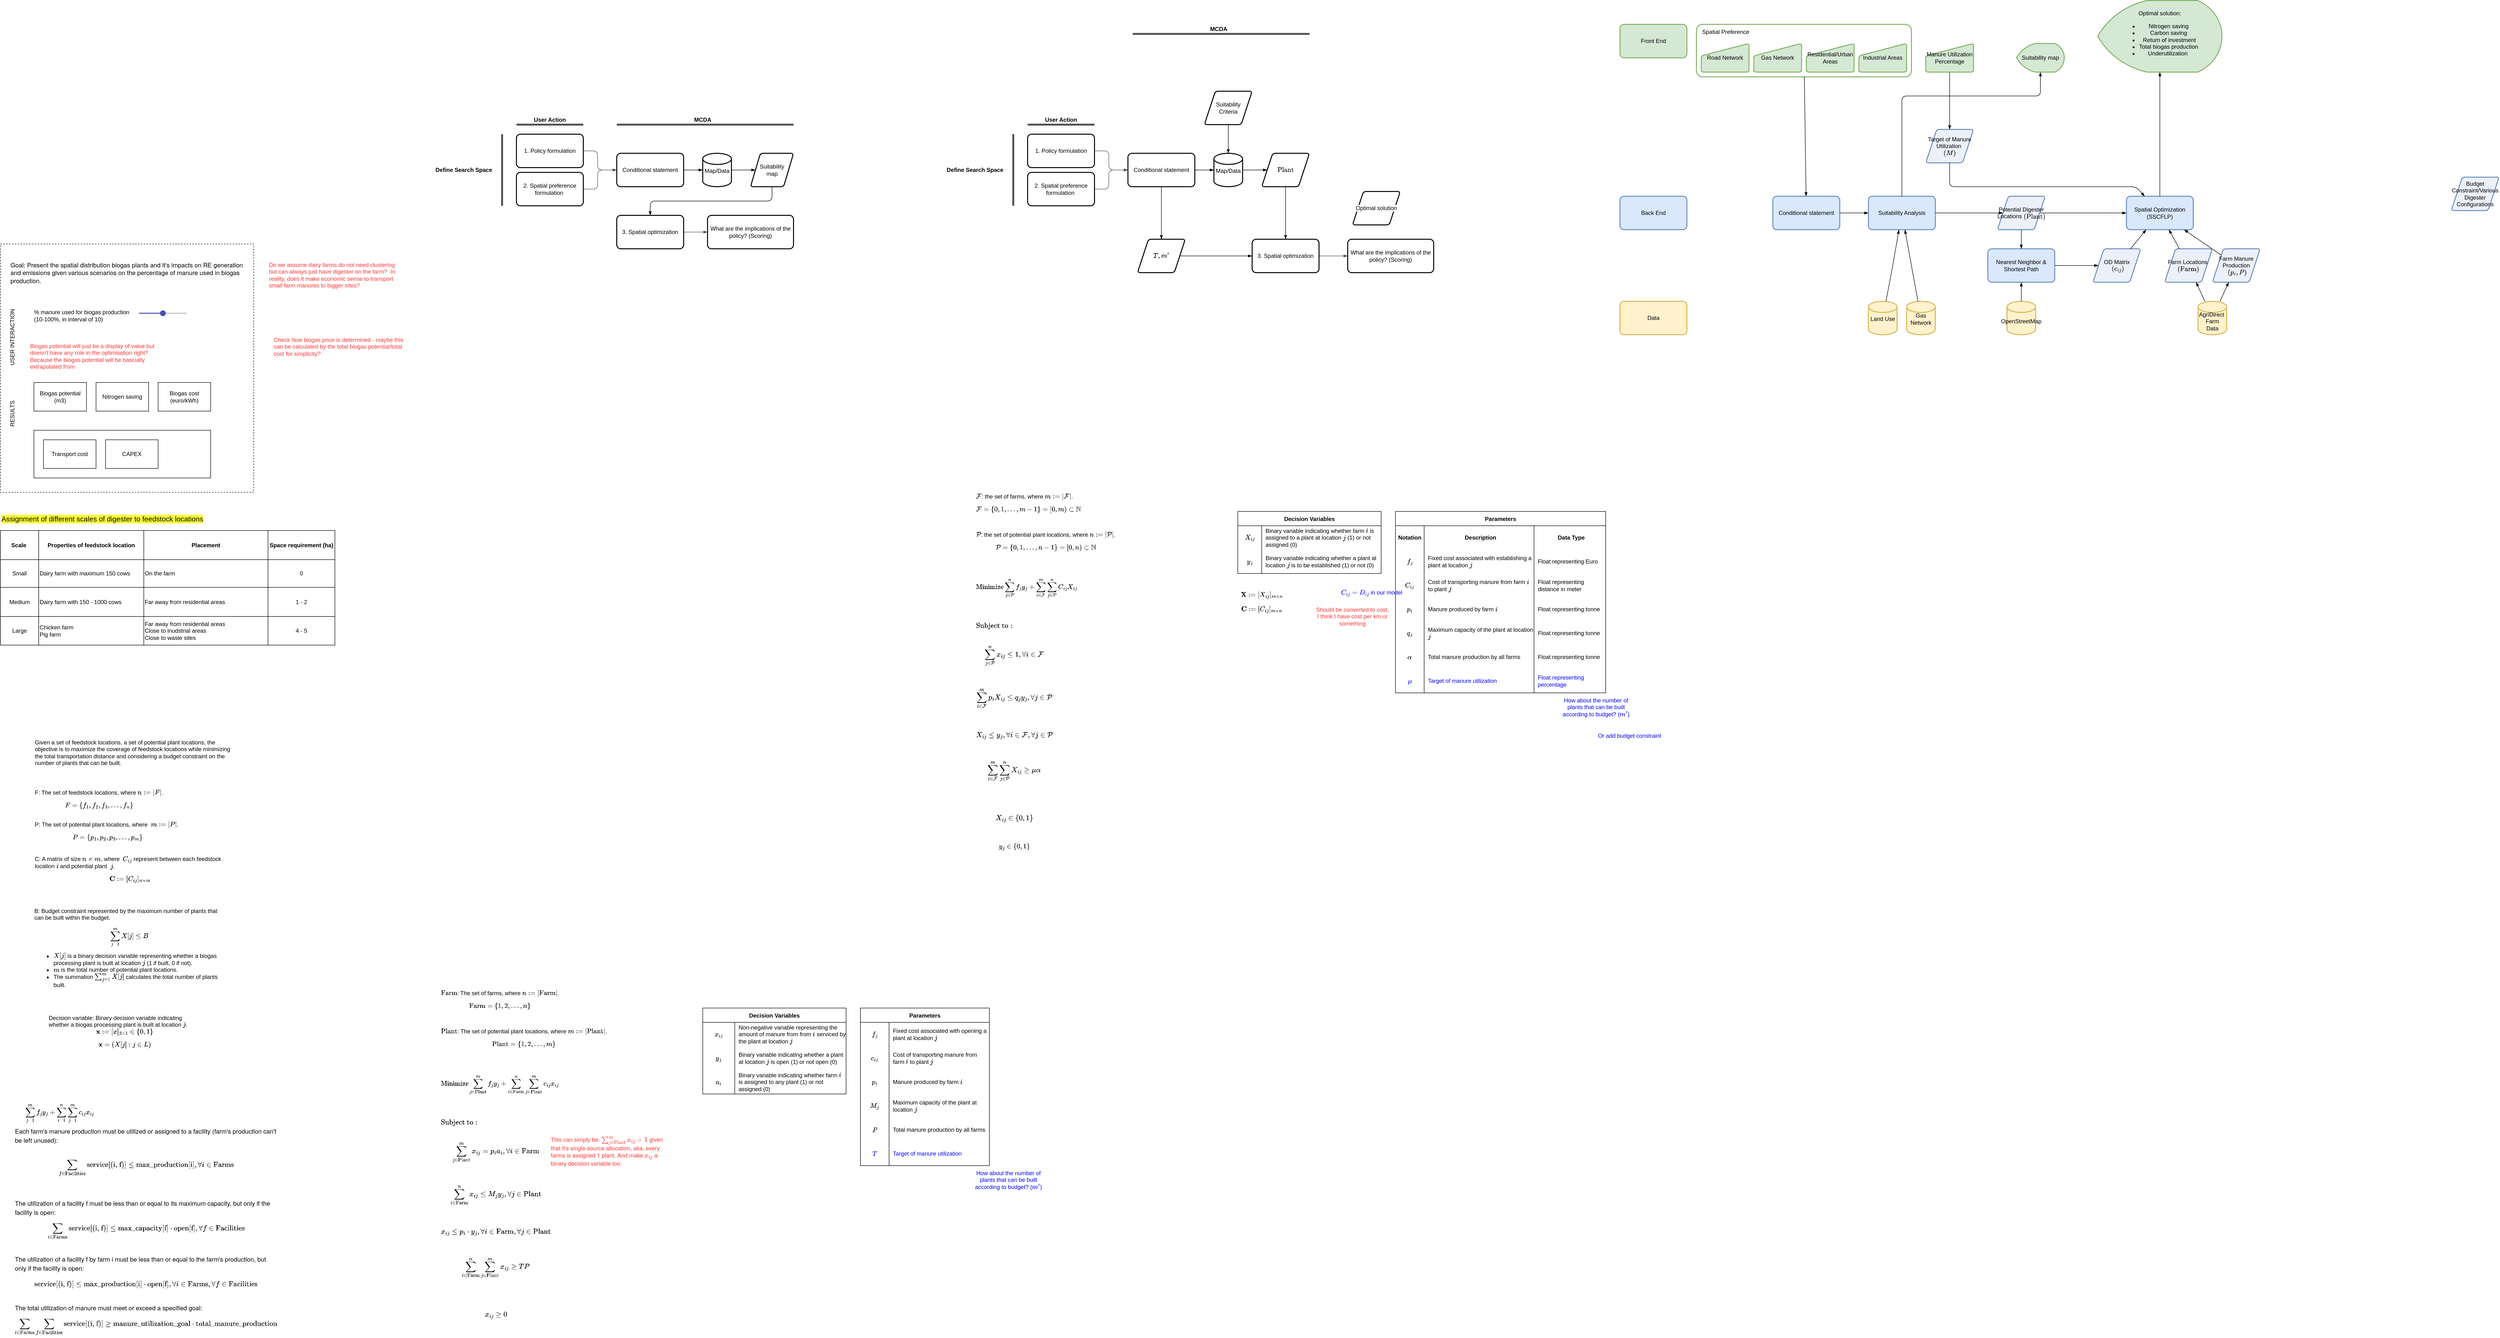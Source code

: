 <mxfile>
    <diagram id="yxhIGMW8OohsdPnCvQMu" name="Page-1">
        <mxGraphModel dx="2705" dy="2055" grid="1" gridSize="10" guides="0" tooltips="1" connect="0" arrows="0" fold="1" page="1" pageScale="1" pageWidth="1100" pageHeight="850" math="1" shadow="0">
            <root>
                <mxCell id="0"/>
                <mxCell id="1" parent="0"/>
                <mxCell id="303" value="" style="text;html=1;align=center;verticalAlign=middle;whiteSpace=wrap;rounded=1;strokeColor=#82b366;spacingLeft=2;spacingRight=2;fillColor=none;strokeWidth=2;arcSize=12;" vertex="1" parent="1">
                    <mxGeometry x="2660" y="-110" width="450" height="110" as="geometry"/>
                </mxCell>
                <mxCell id="57" value="&lt;div style=&quot;text-align: left;&quot;&gt;&lt;font face=&quot;Helvetica Neue&quot;&gt;&lt;span style=&quot;font-size: 13px;&quot;&gt;&lt;br&gt;&lt;/span&gt;&lt;/font&gt;&lt;/div&gt;" style="whiteSpace=wrap;html=1;fontFamily=Helvetica;fontSize=12;labelBackgroundColor=none;fillColor=none;dashed=1;" parent="1" vertex="1">
                    <mxGeometry x="-890" y="350" width="530" height="520" as="geometry"/>
                </mxCell>
                <mxCell id="78" value="" style="rounded=0;whiteSpace=wrap;html=1;strokeColor=default;fillColor=none;" parent="1" vertex="1">
                    <mxGeometry x="-820" y="740" width="370" height="100" as="geometry"/>
                </mxCell>
                <mxCell id="3" value="1. Policy formulation" style="text;html=1;align=center;verticalAlign=middle;whiteSpace=wrap;rounded=1;strokeColor=default;spacingLeft=2;spacingRight=2;fillColor=default;strokeWidth=2;arcSize=12;" parent="1" vertex="1">
                    <mxGeometry x="190" y="120" width="140" height="70" as="geometry"/>
                </mxCell>
                <mxCell id="4" value="2. Spatial preference formulation&amp;nbsp;" style="text;html=1;align=center;verticalAlign=middle;whiteSpace=wrap;rounded=1;strokeColor=default;spacingLeft=2;spacingRight=2;fillColor=default;strokeWidth=2;arcSize=12;" parent="1" vertex="1">
                    <mxGeometry x="190" y="200" width="140" height="70" as="geometry"/>
                </mxCell>
                <mxCell id="5" value="Define Search Space" style="text;html=1;align=center;verticalAlign=middle;whiteSpace=wrap;rounded=0;strokeColor=none;spacingLeft=2;spacingRight=2;fontStyle=1" parent="1" vertex="1">
                    <mxGeometry x="10" y="160" width="140" height="70" as="geometry"/>
                </mxCell>
                <mxCell id="26" style="edgeStyle=orthogonalEdgeStyle;html=1;strokeColor=#525252;strokeWidth=1;endArrow=blockThin;endFill=1;rounded=1;" parent="1" source="3" target="10" edge="1">
                    <mxGeometry relative="1" as="geometry">
                        <mxPoint x="560.0" y="155" as="sourcePoint"/>
                        <Array as="points">
                            <mxPoint x="360" y="155"/>
                            <mxPoint x="360" y="195"/>
                        </Array>
                    </mxGeometry>
                </mxCell>
                <mxCell id="27" style="edgeStyle=orthogonalEdgeStyle;html=1;strokeColor=#525252;strokeWidth=1;endArrow=blockThin;endFill=1;rounded=1;" parent="1" source="4" target="10" edge="1">
                    <mxGeometry relative="1" as="geometry">
                        <mxPoint x="560.0" y="235" as="sourcePoint"/>
                        <Array as="points">
                            <mxPoint x="360" y="235"/>
                            <mxPoint x="360" y="195"/>
                        </Array>
                    </mxGeometry>
                </mxCell>
                <mxCell id="28" style="edgeStyle=orthogonalEdgeStyle;rounded=0;html=1;strokeColor=#525252;strokeWidth=1;endArrow=blockThin;endFill=1;elbow=vertical;" parent="1" source="8" target="11" edge="1">
                    <mxGeometry relative="1" as="geometry"/>
                </mxCell>
                <mxCell id="8" value="3. Spatial optimization" style="text;html=1;align=center;verticalAlign=middle;whiteSpace=wrap;rounded=1;strokeColor=default;spacingLeft=2;spacingRight=2;fillColor=default;strokeWidth=2;arcSize=12;" parent="1" vertex="1">
                    <mxGeometry x="400" y="290" width="140" height="70" as="geometry"/>
                </mxCell>
                <mxCell id="37" style="edgeStyle=none;rounded=1;html=1;endArrow=blockThin;endFill=1;" parent="1" source="10" target="36" edge="1">
                    <mxGeometry relative="1" as="geometry"/>
                </mxCell>
                <mxCell id="10" value="Conditional statement" style="text;html=1;align=center;verticalAlign=middle;whiteSpace=wrap;rounded=1;strokeColor=default;spacingLeft=2;spacingRight=2;fillColor=default;strokeWidth=2;arcSize=12;" parent="1" vertex="1">
                    <mxGeometry x="400" y="160" width="140" height="70" as="geometry"/>
                </mxCell>
                <mxCell id="11" value="What are the implications of the policy? (Scoring)" style="text;html=1;align=center;verticalAlign=middle;whiteSpace=wrap;rounded=1;strokeColor=default;spacingLeft=2;spacingRight=2;fillColor=default;strokeWidth=2;arcSize=12;" parent="1" vertex="1">
                    <mxGeometry x="590" y="290" width="180" height="70" as="geometry"/>
                </mxCell>
                <mxCell id="16" value="" style="endArrow=none;html=1;strokeWidth=4;strokeColor=#525252;" parent="1" edge="1">
                    <mxGeometry width="50" height="50" relative="1" as="geometry">
                        <mxPoint x="160" y="270" as="sourcePoint"/>
                        <mxPoint x="160" y="120" as="targetPoint"/>
                    </mxGeometry>
                </mxCell>
                <mxCell id="17" value="" style="endArrow=none;html=1;strokeWidth=4;strokeColor=#525252;" parent="1" edge="1">
                    <mxGeometry width="50" height="50" relative="1" as="geometry">
                        <mxPoint x="190" y="100" as="sourcePoint"/>
                        <mxPoint x="330" y="100" as="targetPoint"/>
                    </mxGeometry>
                </mxCell>
                <mxCell id="18" value="User Action" style="text;html=1;align=center;verticalAlign=middle;whiteSpace=wrap;rounded=0;strokeColor=none;spacingLeft=2;spacingRight=2;fontStyle=1" parent="1" vertex="1">
                    <mxGeometry x="190" y="80" width="140" height="20" as="geometry"/>
                </mxCell>
                <mxCell id="29" value="" style="endArrow=none;html=1;strokeWidth=4;strokeColor=#525252;" parent="1" edge="1">
                    <mxGeometry width="50" height="50" relative="1" as="geometry">
                        <mxPoint x="400.0" y="100" as="sourcePoint"/>
                        <mxPoint x="770" y="100" as="targetPoint"/>
                    </mxGeometry>
                </mxCell>
                <mxCell id="30" value="MCDA" style="text;html=1;align=center;verticalAlign=middle;whiteSpace=wrap;rounded=0;strokeColor=none;spacingLeft=2;spacingRight=2;fontStyle=1" parent="1" vertex="1">
                    <mxGeometry x="440" y="80" width="280" height="20" as="geometry"/>
                </mxCell>
                <mxCell id="40" style="edgeStyle=none;rounded=1;html=1;endArrow=blockThin;endFill=1;" parent="1" source="31" target="8" edge="1">
                    <mxGeometry relative="1" as="geometry">
                        <Array as="points">
                            <mxPoint x="725" y="260"/>
                            <mxPoint x="470" y="260"/>
                        </Array>
                    </mxGeometry>
                </mxCell>
                <mxCell id="31" value="&lt;span style=&quot;color: rgb(0, 0, 0); font-family: Helvetica; font-size: 12px; font-style: normal; font-variant-ligatures: normal; font-variant-caps: normal; font-weight: 400; letter-spacing: normal; orphans: 2; text-align: center; text-indent: 0px; text-transform: none; widows: 2; word-spacing: 0px; -webkit-text-stroke-width: 0px; background-color: rgb(255, 255, 255); text-decoration-thickness: initial; text-decoration-style: initial; text-decoration-color: initial; float: none; display: inline !important;&quot;&gt;Suitability &lt;br&gt;map&lt;/span&gt;" style="shape=parallelogram;html=1;strokeWidth=2;perimeter=parallelogramPerimeter;whiteSpace=wrap;rounded=1;arcSize=12;size=0.23;" parent="1" vertex="1">
                    <mxGeometry x="680" y="160" width="90" height="70" as="geometry"/>
                </mxCell>
                <mxCell id="39" value="" style="edgeStyle=none;rounded=1;html=1;endArrow=blockThin;endFill=1;" parent="1" source="36" target="31" edge="1">
                    <mxGeometry relative="1" as="geometry"/>
                </mxCell>
                <mxCell id="36" value="Map/Data" style="strokeWidth=2;html=1;shape=mxgraph.flowchart.database;whiteSpace=wrap;spacingTop=4;" parent="1" vertex="1">
                    <mxGeometry x="580" y="160" width="60" height="70" as="geometry"/>
                </mxCell>
                <mxCell id="41" value="Given a set of feedstock locations, a set of potential plant locations, the objective is to maximize the coverage of feedstock locations while minimizing the total transportation distance and considering a budget constraint on the number of plants that can be built.&amp;nbsp;" style="text;html=1;strokeColor=none;fillColor=none;align=left;verticalAlign=middle;whiteSpace=wrap;rounded=0;" parent="1" vertex="1">
                    <mxGeometry x="-820" y="1370" width="430" height="90" as="geometry"/>
                </mxCell>
                <mxCell id="43" value="&lt;font style=&quot;font-size: 12px;&quot;&gt;&lt;font style=&quot;font-size: 12px;&quot;&gt;&lt;span style=&quot;&quot;&gt;&lt;font style=&quot;font-size: 12px;&quot;&gt;F: The set of feedstock locations, where \(n:=|F| \). \[ F = \{f_1, f_2, f_3, \ldots, f_n\}\]&lt;/font&gt;&lt;/span&gt;&lt;/font&gt;&lt;span id=&quot;docs-internal-guid-d7d6a5e9-7fff-3747-1d99-b8a17d7eb3a2&quot;&gt;&lt;span style=&quot;font-family: Barlow, sans-serif; background-color: transparent; font-variant-numeric: normal; font-variant-east-asian: normal; vertical-align: baseline;&quot;&gt;&lt;br&gt;&lt;/span&gt;&lt;/span&gt;&lt;/font&gt;" style="text;html=1;strokeColor=none;fillColor=none;align=left;verticalAlign=middle;whiteSpace=wrap;rounded=0;" parent="1" vertex="1">
                    <mxGeometry x="-820" y="1500" width="400" height="50" as="geometry"/>
                </mxCell>
                <mxCell id="44" value="P: The set of potential plant locations, where&amp;nbsp;&lt;span style=&quot;&quot;&gt;&amp;nbsp;\(m:=|P| \).&amp;nbsp;&lt;/span&gt;&lt;span style=&quot;&quot;&gt;\[ P = \{p_1, p_2, p_3, \ldots, p_m\}\]&lt;/span&gt;" style="text;html=1;strokeColor=none;fillColor=none;align=left;verticalAlign=middle;whiteSpace=wrap;rounded=0;fontSize=12;" parent="1" vertex="1">
                    <mxGeometry x="-820" y="1570" width="400" height="30" as="geometry"/>
                </mxCell>
                <mxCell id="45" value="&lt;font style=&quot;font-size: 12px;&quot;&gt;C: A matrix of size&amp;nbsp;&lt;span style=&quot;&quot;&gt;\( n \times m \)&lt;/span&gt;, where&amp;nbsp;&lt;span style=&quot;&quot;&gt;&amp;nbsp;\(C_{ij}\) represent between each feedstock location&amp;nbsp;&lt;/span&gt;\( i \) and potential&lt;span style=&quot;&quot;&gt;&amp;nbsp;plant&amp;nbsp;&amp;nbsp;&lt;/span&gt;&lt;span style=&quot;&quot;&gt;\( j \)&lt;/span&gt;&lt;span style=&quot;&quot;&gt;.&lt;br&gt;&lt;/span&gt;&lt;span style=&quot;&quot;&gt;\[\mathbf{C}:=[C_{ij}]_{n\times m}\]&lt;/span&gt;&lt;/font&gt;&lt;span style=&quot;&quot;&gt;&lt;br&gt;&lt;/span&gt;" style="text;html=1;strokeColor=none;fillColor=none;align=left;verticalAlign=middle;whiteSpace=wrap;rounded=0;fontSize=12;" parent="1" vertex="1">
                    <mxGeometry x="-820" y="1650" width="400" height="44.44" as="geometry"/>
                </mxCell>
                <mxCell id="51" value="&lt;div style=&quot;text-align: left;&quot;&gt;&lt;span style=&quot;background-color: initial;&quot;&gt;B: Budget constraint represented by the maximum number of plants that can be built within the budget.&amp;nbsp;&lt;/span&gt;&lt;/div&gt;&lt;font style=&quot;font-size: 12px;&quot;&gt;&lt;span id=&quot;docs-internal-guid-def9f7a5-7fff-8f22-0a7a-3c3afaaced15&quot;&gt;&lt;p style=&quot;text-align: left; line-height: 1.38; margin-top: 0pt; margin-bottom: 0pt;&quot; dir=&quot;ltr&quot;&gt;&lt;span style=&quot;font-family: Barlow, sans-serif; background-color: transparent; font-variant-numeric: normal; font-variant-east-asian: normal; vertical-align: baseline;&quot;&gt;&lt;font style=&quot;font-size: 12px;&quot;&gt;\[ \sum_{j=1}^{m} X[j] \leq B \]&lt;/font&gt;&lt;/span&gt;&lt;/p&gt;&lt;p style=&quot;line-height:1.38;margin-top:0pt;margin-bottom:0pt;&quot; dir=&quot;ltr&quot;&gt;&lt;/p&gt;&lt;ul&gt;&lt;li style=&quot;text-align: left;&quot;&gt;&lt;span style=&quot;font-family: Barlow, sans-serif; color: rgb(0, 0, 0); background-color: transparent; font-weight: 400; font-style: normal; font-variant: normal; text-decoration: none; vertical-align: baseline;&quot;&gt;\(X[j]\) is a binary decision variable representing whether a biogas processing plant is built at location \(j\) (1 if built, 0 if not).&lt;/span&gt;&lt;/li&gt;&lt;li style=&quot;text-align: left;&quot;&gt;&lt;span style=&quot;font-family: Barlow, sans-serif; color: rgb(0, 0, 0); background-color: transparent; font-weight: 400; font-style: normal; font-variant: normal; text-decoration: none; vertical-align: baseline;&quot;&gt;\(m\) is the total number of potential plant locations.&lt;/span&gt;&lt;/li&gt;&lt;li style=&quot;text-align: left;&quot;&gt;&lt;span style=&quot;font-family: Barlow, sans-serif; color: rgb(0, 0, 0); background-color: transparent; font-weight: 400; font-style: normal; font-variant: normal; text-decoration: none; vertical-align: baseline;&quot;&gt;The summation \(\sum_{j=1}^{m} X[j]\) calculates the total number of plants built.&lt;/span&gt;&lt;/li&gt;&lt;/ul&gt;&lt;p&gt;&lt;/p&gt;&lt;p style=&quot;line-height:1.38;margin-top:0pt;margin-bottom:0pt;&quot; dir=&quot;ltr&quot;&gt;&lt;span style=&quot;font-family: Barlow, sans-serif; background-color: transparent; font-variant-numeric: normal; font-variant-east-asian: normal; vertical-align: baseline;&quot;&gt;&lt;font style=&quot;font-size: 12px;&quot;&gt;&lt;span id=&quot;docs-internal-guid-fa30f236-7fff-2b56-960d-c291ab59fe8a&quot;&gt;&lt;/span&gt;&lt;/font&gt;&lt;/span&gt;&lt;/p&gt;&lt;/span&gt;&lt;/font&gt;" style="text;html=1;strokeColor=none;fillColor=none;align=center;verticalAlign=middle;whiteSpace=wrap;rounded=0;fontSize=12;" parent="1" vertex="1">
                    <mxGeometry x="-820" y="1750" width="400" height="160" as="geometry"/>
                </mxCell>
                <mxCell id="54" value="&lt;div style=&quot;text-align: left;&quot;&gt;&lt;font style=&quot;font-size: 12px;&quot;&gt;&lt;span style=&quot;background-color: initial;&quot;&gt;Decision variable:&amp;nbsp;&lt;/span&gt;&lt;span style=&quot;background-color: initial;&quot; id=&quot;docs-internal-guid-231e80e5-7fff-9483-0301-b8710d62df2a&quot;&gt;&lt;span style=&quot;background-color: transparent; font-variant-numeric: normal; font-variant-east-asian: normal; vertical-align: baseline;&quot;&gt;Binary decision variable indicating whether a biogas processing plant is built at location \(j\).&lt;/span&gt;&lt;/span&gt;&lt;/font&gt;&lt;/div&gt;&lt;font style=&quot;font-size: 12px;&quot;&gt;&lt;span style=&quot;text-align: left;&quot;&gt;\(\mathbf{x}:=[x]_{3\times 1} \in&amp;nbsp; \left \{0, 1\right \}\)&lt;br&gt;&lt;/span&gt;&lt;span style=&quot;&quot; id=&quot;docs-internal-guid-3de9233c-7fff-b12f-bd91-92c39c13ba9c&quot;&gt;&lt;p style=&quot;line-height: 1.38; margin-top: 0pt; margin-bottom: 0pt;&quot; dir=&quot;ltr&quot;&gt;&lt;span style=&quot;font-family: Barlow, sans-serif; background-color: transparent; font-variant-numeric: normal; font-variant-east-asian: normal; vertical-align: baseline;&quot;&gt;\[ \mathbf{x} = (X[j] : j \in L)\]&lt;/span&gt;&lt;/p&gt;&lt;/span&gt;&lt;/font&gt;" style="text;html=1;strokeColor=none;fillColor=none;align=center;verticalAlign=middle;whiteSpace=wrap;rounded=0;fontSize=12;" parent="1" vertex="1">
                    <mxGeometry x="-790" y="1970" width="320" height="70" as="geometry"/>
                </mxCell>
                <mxCell id="58" value="&lt;div style=&quot;text-align: left;&quot;&gt;&lt;font face=&quot;Helvetica Neue&quot;&gt;&lt;span style=&quot;font-size: 13px;&quot;&gt;Goal: Present the spatial distribution biogas plants and it's impacts on RE generation and emissions given various scenarios on the percentage of manure used in biogas production.&amp;nbsp;&lt;/span&gt;&lt;/font&gt;&lt;/div&gt;" style="text;html=1;strokeColor=none;fillColor=none;align=center;verticalAlign=middle;whiteSpace=wrap;rounded=0;labelBackgroundColor=none;fontFamily=Helvetica;fontSize=12;" parent="1" vertex="1">
                    <mxGeometry x="-870" y="370" width="500" height="80" as="geometry"/>
                </mxCell>
                <mxCell id="64" value="" style="dashed=0;verticalLabelPosition=bottom;verticalAlign=top;align=center;shape=mxgraph.gmdl.slider2;barPos=50;strokeColor=#3F51B5;opacity=100;strokeWidth=2;fillColor=#3F51B5;handleSize=10;shadow=0;labelBackgroundColor=none;fontFamily=Helvetica;fontSize=12;" parent="1" vertex="1">
                    <mxGeometry x="-600" y="490" width="100" height="10" as="geometry"/>
                </mxCell>
                <mxCell id="67" value="USER INTERACTION" style="text;html=1;strokeColor=none;fillColor=none;align=center;verticalAlign=middle;whiteSpace=wrap;rounded=0;dashed=1;labelBackgroundColor=none;fontFamily=Helvetica;fontSize=12;rotation=270;" parent="1" vertex="1">
                    <mxGeometry x="-930" y="530" width="130" height="30" as="geometry"/>
                </mxCell>
                <mxCell id="70" value="% manure used for biogas production&lt;br&gt;&lt;div style=&quot;text-align: left;&quot;&gt;&lt;span style=&quot;background-color: initial;&quot;&gt;(10-100%, in interval of 10)&lt;/span&gt;&lt;/div&gt;" style="text;html=1;strokeColor=none;fillColor=none;align=center;verticalAlign=middle;whiteSpace=wrap;rounded=0;dashed=1;labelBackgroundColor=none;fontFamily=Helvetica;fontSize=12;" parent="1" vertex="1">
                    <mxGeometry x="-830" y="480" width="220" height="40" as="geometry"/>
                </mxCell>
                <mxCell id="71" value="RESULTS" style="text;html=1;strokeColor=none;fillColor=none;align=center;verticalAlign=middle;whiteSpace=wrap;rounded=0;dashed=1;labelBackgroundColor=none;fontFamily=Helvetica;fontSize=12;rotation=270;" parent="1" vertex="1">
                    <mxGeometry x="-930" y="690" width="130" height="30" as="geometry"/>
                </mxCell>
                <mxCell id="72" value="Biogas potential (m3)" style="text;html=1;strokeColor=default;fillColor=none;align=center;verticalAlign=middle;whiteSpace=wrap;rounded=0;" parent="1" vertex="1">
                    <mxGeometry x="-820" y="640" width="110" height="60" as="geometry"/>
                </mxCell>
                <mxCell id="74" value="Nitrogen saving" style="text;html=1;strokeColor=default;fillColor=none;align=center;verticalAlign=middle;whiteSpace=wrap;rounded=0;" parent="1" vertex="1">
                    <mxGeometry x="-690" y="640" width="110" height="60" as="geometry"/>
                </mxCell>
                <mxCell id="75" value="Biogas cost (euro/kWh)" style="text;html=1;strokeColor=default;fillColor=none;align=center;verticalAlign=middle;whiteSpace=wrap;rounded=0;" parent="1" vertex="1">
                    <mxGeometry x="-560" y="640" width="110" height="60" as="geometry"/>
                </mxCell>
                <mxCell id="76" value="Transport cost" style="text;html=1;strokeColor=default;fillColor=none;align=center;verticalAlign=middle;whiteSpace=wrap;rounded=0;" parent="1" vertex="1">
                    <mxGeometry x="-800" y="760" width="110" height="60" as="geometry"/>
                </mxCell>
                <mxCell id="77" value="CAPEX" style="text;html=1;strokeColor=default;fillColor=none;align=center;verticalAlign=middle;whiteSpace=wrap;rounded=0;" parent="1" vertex="1">
                    <mxGeometry x="-670" y="760" width="110" height="60" as="geometry"/>
                </mxCell>
                <mxCell id="141" value="" style="childLayout=tableLayout;recursiveResize=0;shadow=0;fillColor=none;strokeColor=default;" parent="1" vertex="1">
                    <mxGeometry x="-890" y="950" width="700" height="240" as="geometry"/>
                </mxCell>
                <mxCell id="142" value="" style="shape=tableRow;horizontal=0;startSize=0;swimlaneHead=0;swimlaneBody=0;top=0;left=0;bottom=0;right=0;dropTarget=0;collapsible=0;recursiveResize=0;expand=0;fontStyle=0;fillColor=none;strokeColor=inherit;" parent="141" vertex="1">
                    <mxGeometry width="700" height="61" as="geometry"/>
                </mxCell>
                <mxCell id="143" value="Scale&amp;nbsp;" style="connectable=0;recursiveResize=0;strokeColor=inherit;fillColor=none;align=center;whiteSpace=wrap;html=1;fontStyle=1" parent="142" vertex="1">
                    <mxGeometry width="80" height="61" as="geometry">
                        <mxRectangle width="80" height="61" as="alternateBounds"/>
                    </mxGeometry>
                </mxCell>
                <mxCell id="144" value="Properties of feedstock location" style="connectable=0;recursiveResize=0;strokeColor=inherit;fillColor=none;align=center;whiteSpace=wrap;html=1;fontStyle=1" parent="142" vertex="1">
                    <mxGeometry x="80" width="220" height="61" as="geometry">
                        <mxRectangle width="220" height="61" as="alternateBounds"/>
                    </mxGeometry>
                </mxCell>
                <mxCell id="145" value="Placement" style="connectable=0;recursiveResize=0;strokeColor=inherit;fillColor=none;align=center;whiteSpace=wrap;html=1;fontStyle=1" parent="142" vertex="1">
                    <mxGeometry x="300" width="260" height="61" as="geometry">
                        <mxRectangle width="260" height="61" as="alternateBounds"/>
                    </mxGeometry>
                </mxCell>
                <mxCell id="159" value="Space requirement (ha)" style="connectable=0;recursiveResize=0;strokeColor=inherit;fillColor=none;align=center;whiteSpace=wrap;html=1;fontStyle=1" parent="142" vertex="1">
                    <mxGeometry x="560" width="140" height="61" as="geometry">
                        <mxRectangle width="140" height="61" as="alternateBounds"/>
                    </mxGeometry>
                </mxCell>
                <mxCell id="146" style="shape=tableRow;horizontal=0;startSize=0;swimlaneHead=0;swimlaneBody=0;top=0;left=0;bottom=0;right=0;dropTarget=0;collapsible=0;recursiveResize=0;expand=0;fontStyle=0;fillColor=none;strokeColor=inherit;" parent="141" vertex="1">
                    <mxGeometry y="61" width="700" height="58" as="geometry"/>
                </mxCell>
                <mxCell id="147" value="Small" style="connectable=0;recursiveResize=0;strokeColor=inherit;fillColor=none;align=center;whiteSpace=wrap;html=1;" parent="146" vertex="1">
                    <mxGeometry width="80" height="58" as="geometry">
                        <mxRectangle width="80" height="58" as="alternateBounds"/>
                    </mxGeometry>
                </mxCell>
                <mxCell id="148" value="Dairy farm with maximum 150 cows" style="connectable=0;recursiveResize=0;strokeColor=inherit;fillColor=none;align=left;whiteSpace=wrap;html=1;" parent="146" vertex="1">
                    <mxGeometry x="80" width="220" height="58" as="geometry">
                        <mxRectangle width="220" height="58" as="alternateBounds"/>
                    </mxGeometry>
                </mxCell>
                <mxCell id="149" value="On the farm" style="connectable=0;recursiveResize=0;strokeColor=inherit;fillColor=none;align=left;whiteSpace=wrap;html=1;" parent="146" vertex="1">
                    <mxGeometry x="300" width="260" height="58" as="geometry">
                        <mxRectangle width="260" height="58" as="alternateBounds"/>
                    </mxGeometry>
                </mxCell>
                <mxCell id="160" value="0" style="connectable=0;recursiveResize=0;strokeColor=inherit;fillColor=none;align=center;whiteSpace=wrap;html=1;" parent="146" vertex="1">
                    <mxGeometry x="560" width="140" height="58" as="geometry">
                        <mxRectangle width="140" height="58" as="alternateBounds"/>
                    </mxGeometry>
                </mxCell>
                <mxCell id="150" style="shape=tableRow;horizontal=0;startSize=0;swimlaneHead=0;swimlaneBody=0;top=0;left=0;bottom=0;right=0;dropTarget=0;collapsible=0;recursiveResize=0;expand=0;fontStyle=0;fillColor=none;strokeColor=inherit;" parent="141" vertex="1">
                    <mxGeometry y="119" width="700" height="61" as="geometry"/>
                </mxCell>
                <mxCell id="151" value="Medium" style="connectable=0;recursiveResize=0;strokeColor=inherit;fillColor=none;align=center;whiteSpace=wrap;html=1;" parent="150" vertex="1">
                    <mxGeometry width="80" height="61" as="geometry">
                        <mxRectangle width="80" height="61" as="alternateBounds"/>
                    </mxGeometry>
                </mxCell>
                <mxCell id="152" value="Dairy farm with 150 - 1000 cows" style="connectable=0;recursiveResize=0;strokeColor=inherit;fillColor=none;align=left;whiteSpace=wrap;html=1;" parent="150" vertex="1">
                    <mxGeometry x="80" width="220" height="61" as="geometry">
                        <mxRectangle width="220" height="61" as="alternateBounds"/>
                    </mxGeometry>
                </mxCell>
                <mxCell id="153" value="Far away from residential areas" style="connectable=0;recursiveResize=0;strokeColor=inherit;fillColor=none;align=left;whiteSpace=wrap;html=1;" parent="150" vertex="1">
                    <mxGeometry x="300" width="260" height="61" as="geometry">
                        <mxRectangle width="260" height="61" as="alternateBounds"/>
                    </mxGeometry>
                </mxCell>
                <mxCell id="161" value="1 - 2" style="connectable=0;recursiveResize=0;strokeColor=inherit;fillColor=none;align=center;whiteSpace=wrap;html=1;" parent="150" vertex="1">
                    <mxGeometry x="560" width="140" height="61" as="geometry">
                        <mxRectangle width="140" height="61" as="alternateBounds"/>
                    </mxGeometry>
                </mxCell>
                <mxCell id="155" style="shape=tableRow;horizontal=0;startSize=0;swimlaneHead=0;swimlaneBody=0;top=0;left=0;bottom=0;right=0;dropTarget=0;collapsible=0;recursiveResize=0;expand=0;fontStyle=0;fillColor=none;strokeColor=inherit;" parent="141" vertex="1">
                    <mxGeometry y="180" width="700" height="60" as="geometry"/>
                </mxCell>
                <mxCell id="156" value="Large" style="connectable=0;recursiveResize=0;strokeColor=inherit;fillColor=none;align=center;whiteSpace=wrap;html=1;" parent="155" vertex="1">
                    <mxGeometry width="80" height="60" as="geometry">
                        <mxRectangle width="80" height="60" as="alternateBounds"/>
                    </mxGeometry>
                </mxCell>
                <mxCell id="157" value="Chicken farm&lt;br&gt;Pig farm" style="connectable=0;recursiveResize=0;strokeColor=inherit;fillColor=none;align=left;whiteSpace=wrap;html=1;" parent="155" vertex="1">
                    <mxGeometry x="80" width="220" height="60" as="geometry">
                        <mxRectangle width="220" height="60" as="alternateBounds"/>
                    </mxGeometry>
                </mxCell>
                <mxCell id="158" value="Far away from residential areas&lt;br&gt;Close to inudstrial areas&lt;br&gt;Close to waste sites" style="connectable=0;recursiveResize=0;strokeColor=inherit;fillColor=none;align=left;whiteSpace=wrap;html=1;" parent="155" vertex="1">
                    <mxGeometry x="300" width="260" height="60" as="geometry">
                        <mxRectangle width="260" height="60" as="alternateBounds"/>
                    </mxGeometry>
                </mxCell>
                <mxCell id="162" value="4 - 5" style="connectable=0;recursiveResize=0;strokeColor=inherit;fillColor=none;align=center;whiteSpace=wrap;html=1;" parent="155" vertex="1">
                    <mxGeometry x="560" width="140" height="60" as="geometry">
                        <mxRectangle width="140" height="60" as="alternateBounds"/>
                    </mxGeometry>
                </mxCell>
                <mxCell id="154" value="Assignment of different scales of digester to feedstock locations" style="text;html=1;strokeColor=none;fillColor=none;align=left;verticalAlign=middle;whiteSpace=wrap;rounded=0;fontSize=15;labelBackgroundColor=#FFFF33;" parent="1" vertex="1">
                    <mxGeometry x="-890" y="910" width="520" height="30" as="geometry"/>
                </mxCell>
                <mxCell id="163" value="Do we assume dairy farms do not need clustering but can always just have digester on the farm? -In reality, does it make economic sense to transport small farm manures to bigger sites?&amp;nbsp;" style="text;html=1;strokeColor=none;fillColor=none;align=left;verticalAlign=middle;whiteSpace=wrap;rounded=0;labelBackgroundColor=none;fontSize=12;fontColor=#FF3333;" parent="1" vertex="1">
                    <mxGeometry x="-330" y="350" width="280" height="130" as="geometry"/>
                </mxCell>
                <mxCell id="164" value="Check how biogas price is determined - maybe this can be calculated by the total biogas potential/total cost for simplicity?" style="text;html=1;strokeColor=none;fillColor=none;align=left;verticalAlign=middle;whiteSpace=wrap;rounded=0;labelBackgroundColor=none;fontSize=12;fontColor=#FF3333;" parent="1" vertex="1">
                    <mxGeometry x="-320" y="520" width="280" height="90" as="geometry"/>
                </mxCell>
                <mxCell id="165" value="Biogas potential will just be a display of value but doesn't have any role in the optimisation right? Because the biogas potential will be bascially extrapolated from&amp;nbsp;" style="text;html=1;strokeColor=none;fillColor=none;align=left;verticalAlign=middle;whiteSpace=wrap;rounded=0;labelBackgroundColor=none;fontSize=12;fontColor=#FF3333;" parent="1" vertex="1">
                    <mxGeometry x="-830" y="550" width="280" height="70" as="geometry"/>
                </mxCell>
                <mxCell id="167" value="&lt;p style=&quot;margin: 0px; font-variant-numeric: normal; font-variant-east-asian: normal; font-variant-alternates: normal; font-kerning: auto; font-optical-sizing: auto; font-feature-settings: normal; font-variation-settings: normal; font-stretch: normal; font-size: 13px; line-height: normal; font-family: &amp;quot;Helvetica Neue&amp;quot;;&quot; class=&quot;p1&quot;&gt;&lt;br&gt;&lt;/p&gt;&lt;p style=&quot;margin: 0px; font-variant-numeric: normal; font-variant-east-asian: normal; font-variant-alternates: normal; font-kerning: auto; font-optical-sizing: auto; font-feature-settings: normal; font-variation-settings: normal; font-stretch: normal; font-size: 13px; line-height: normal; font-family: &amp;quot;Helvetica Neue&amp;quot;;&quot; class=&quot;p1&quot;&gt;\(\text{Subject to}:\)&lt;/p&gt;&lt;p style=&quot;margin: 0px; font-variant-numeric: normal; font-variant-east-asian: normal; font-variant-alternates: normal; font-kerning: auto; font-optical-sizing: auto; font-feature-settings: normal; font-variation-settings: normal; font-stretch: normal; font-size: 13px; line-height: normal; font-family: &amp;quot;Helvetica Neue&amp;quot;;&quot; class=&quot;p1&quot;&gt;&lt;br&gt;&lt;/p&gt;&lt;p style=&quot;margin: 0px; font-variant-numeric: normal; font-variant-east-asian: normal; font-variant-alternates: normal; font-kerning: auto; font-optical-sizing: auto; font-feature-settings: normal; font-variation-settings: normal; font-stretch: normal; font-size: 13px; line-height: normal; font-family: &amp;quot;Helvetica Neue&amp;quot;;&quot; class=&quot;p1&quot;&gt;\[\sum_{j \in \mathcal{P}}^{n} x_{ij} \le 1, \forall i \in \mathcal{F} \]&lt;/p&gt;&lt;p style=&quot;margin: 0px; font-variant-numeric: normal; font-variant-east-asian: normal; font-variant-alternates: normal; font-kerning: auto; font-optical-sizing: auto; font-feature-settings: normal; font-variation-settings: normal; font-stretch: normal; font-size: 13px; line-height: normal; font-family: &amp;quot;Helvetica Neue&amp;quot;;&quot; class=&quot;p1&quot;&gt;&lt;br&gt;&lt;/p&gt;&lt;p style=&quot;margin: 0px; font-variant-numeric: normal; font-variant-east-asian: normal; font-variant-alternates: normal; font-kerning: auto; font-optical-sizing: auto; font-feature-settings: normal; font-variation-settings: normal; font-stretch: normal; font-size: 13px; line-height: normal; font-family: &amp;quot;Helvetica Neue&amp;quot;;&quot; class=&quot;p1&quot;&gt;\[\sum_{i \in \mathcal{F}}^{m} p_i X_{ij} \leq q_j y_j, \forall j \in \mathcal{P} \]&lt;/p&gt;&lt;p style=&quot;margin: 0px; font-variant-numeric: normal; font-variant-east-asian: normal; font-variant-alternates: normal; font-kerning: auto; font-optical-sizing: auto; font-feature-settings: normal; font-variation-settings: normal; font-stretch: normal; font-size: 13px; line-height: normal; font-family: &amp;quot;Helvetica Neue&amp;quot;;&quot; class=&quot;p1&quot;&gt;&lt;br&gt;&lt;/p&gt;&lt;p style=&quot;margin: 0px; font-variant-numeric: normal; font-variant-east-asian: normal; font-variant-alternates: normal; font-kerning: auto; font-optical-sizing: auto; font-feature-settings: normal; font-variation-settings: normal; font-stretch: normal; font-size: 13px; line-height: normal; font-family: &amp;quot;Helvetica Neue&amp;quot;;&quot; class=&quot;p1&quot;&gt;\[X_{ij} \leq y_j, \forall i \in \mathcal{F}, \forall j \in \mathcal{P} \]&lt;/p&gt;&lt;p style=&quot;margin: 0px; font-variant-numeric: normal; font-variant-east-asian: normal; font-variant-alternates: normal; font-kerning: auto; font-optical-sizing: auto; font-feature-settings: normal; font-variation-settings: normal; font-stretch: normal; font-size: 13px; line-height: normal; font-family: &amp;quot;Helvetica Neue&amp;quot;;&quot; class=&quot;p1&quot;&gt;&lt;br&gt;&lt;/p&gt;&lt;p style=&quot;margin: 0px; font-variant-numeric: normal; font-variant-east-asian: normal; font-variant-alternates: normal; font-kerning: auto; font-optical-sizing: auto; font-feature-settings: normal; font-variation-settings: normal; font-stretch: normal; font-size: 13px; line-height: normal; font-family: &amp;quot;Helvetica Neue&amp;quot;;&quot; class=&quot;p1&quot;&gt;\[\sum_{i \in \mathcal{F}}^{m} \sum_{j \in \mathcal{P}}^{n} X_{ij} \geq \mu \alpha\]&lt;br&gt;&lt;/p&gt;&lt;p style=&quot;margin: 0px; font-variant-numeric: normal; font-variant-east-asian: normal; font-variant-alternates: normal; font-kerning: auto; font-optical-sizing: auto; font-feature-settings: normal; font-variation-settings: normal; font-stretch: normal; font-size: 13px; line-height: normal; font-family: &amp;quot;Helvetica Neue&amp;quot;;&quot; class=&quot;p1&quot;&gt;&lt;br&gt;&lt;/p&gt;&lt;p style=&quot;margin: 0px; font-variant-numeric: normal; font-variant-east-asian: normal; font-variant-alternates: normal; font-kerning: auto; font-optical-sizing: auto; font-feature-settings: normal; font-variation-settings: normal; font-stretch: normal; font-size: 13px; line-height: normal; font-family: &amp;quot;Helvetica Neue&amp;quot;;&quot; class=&quot;p1&quot;&gt;\[X_{ij} \in \left \{0,1 \right\} \]&lt;/p&gt;&lt;p style=&quot;margin: 0px; font-variant-numeric: normal; font-variant-east-asian: normal; font-variant-alternates: normal; font-kerning: auto; font-optical-sizing: auto; font-feature-settings: normal; font-variation-settings: normal; font-stretch: normal; font-size: 13px; line-height: normal; font-family: &amp;quot;Helvetica Neue&amp;quot;;&quot; class=&quot;p1&quot;&gt;&lt;br&gt;&lt;/p&gt;&lt;p style=&quot;margin: 0px; font-variant-numeric: normal; font-variant-east-asian: normal; font-variant-alternates: normal; font-kerning: auto; font-optical-sizing: auto; font-feature-settings: normal; font-variation-settings: normal; font-stretch: normal; font-size: 13px; line-height: normal; font-family: &amp;quot;Helvetica Neue&amp;quot;;&quot; class=&quot;p1&quot;&gt;&lt;span style=&quot;font-family: Helvetica; font-size: 12px;&quot;&gt;\[ y_j \in \left \{0,1 \right \}\]&lt;/span&gt;&lt;br&gt;&lt;/p&gt;" style="text;html=1;strokeColor=none;fillColor=none;align=left;verticalAlign=middle;whiteSpace=wrap;rounded=0;" parent="1" vertex="1">
                    <mxGeometry x="1150" y="1170" width="300" height="430" as="geometry"/>
                </mxCell>
                <mxCell id="171" value="&lt;p style=&quot;border-color: var(--border-color); line-height: 1.38; margin-top: 0pt; margin-bottom: 0pt;&quot; dir=&quot;ltr&quot;&gt;&lt;span style=&quot;border-color: var(--border-color); font-family: Barlow, sans-serif; background-color: transparent; font-variant-numeric: normal; font-variant-east-asian: normal; vertical-align: baseline;&quot;&gt;\[ \sum_{j=1}^{m} f_j y_j + \sum_{i=1}^{n} \sum_{j=1}^{m} c_{ij} x_{ij}\]&lt;/span&gt;&lt;/p&gt;&lt;span style=&quot;border-color: var(--border-color); font-family: Barlow, sans-serif;&quot;&gt;&lt;/span&gt;" style="text;html=1;strokeColor=none;fillColor=none;align=left;verticalAlign=middle;whiteSpace=wrap;rounded=0;" parent="1" vertex="1">
                    <mxGeometry x="-840" y="2140" width="170" height="60" as="geometry"/>
                </mxCell>
                <mxCell id="172" value="&lt;p style=&quot;border-color: var(--border-color); line-height: 1.38; margin-top: 0pt; margin-bottom: 0pt;&quot; dir=&quot;ltr&quot;&gt;&lt;span style=&quot;border-color: var(--border-color); font-family: Barlow, sans-serif; background-color: transparent; font-variant-numeric: normal; font-variant-east-asian: normal; vertical-align: baseline;&quot;&gt;\[ \text{Minimize} \sum_{j \in \mathcal{P}}^{n} f_j y_j + \sum_{i \in \mathcal{F}}^{m} \sum_{j \in \mathcal{P}}^{n} C_{ij} X_{ij}\]&lt;/span&gt;&lt;/p&gt;&lt;span style=&quot;border-color: var(--border-color); font-family: Barlow, sans-serif;&quot;&gt;&lt;/span&gt;" style="text;html=1;strokeColor=none;fillColor=none;align=left;verticalAlign=middle;whiteSpace=wrap;rounded=0;" parent="1" vertex="1">
                    <mxGeometry x="1150" y="1030" width="270" height="80" as="geometry"/>
                </mxCell>
                <mxCell id="185" value="Decision Variables" style="shape=table;startSize=30;container=1;collapsible=0;childLayout=tableLayout;fixedRows=1;rowLines=0;fontStyle=1;" parent="1" vertex="1">
                    <mxGeometry x="1700" y="910" width="300" height="130" as="geometry"/>
                </mxCell>
                <mxCell id="186" value="" style="shape=tableRow;horizontal=0;startSize=0;swimlaneHead=0;swimlaneBody=0;top=0;left=0;bottom=0;right=0;collapsible=0;dropTarget=0;fillColor=none;points=[[0,0.5],[1,0.5]];portConstraint=eastwest;" parent="185" vertex="1">
                    <mxGeometry y="30" width="300" height="50" as="geometry"/>
                </mxCell>
                <mxCell id="187" value="\(X_{ij}\)" style="shape=partialRectangle;html=1;whiteSpace=wrap;connectable=0;fillColor=none;top=0;left=0;bottom=0;right=0;overflow=hidden;pointerEvents=1;verticalAlign=middle;" parent="186" vertex="1">
                    <mxGeometry width="50" height="50" as="geometry">
                        <mxRectangle width="50" height="50" as="alternateBounds"/>
                    </mxGeometry>
                </mxCell>
                <mxCell id="188" value="Binary variable indicating whether&amp;nbsp;farm \(i\) is assigned to a plant at location \(j\) (1) or not assigned (0)" style="shape=partialRectangle;html=1;whiteSpace=wrap;connectable=0;fillColor=none;top=0;left=0;bottom=0;right=0;align=left;spacingLeft=6;overflow=hidden;" parent="186" vertex="1">
                    <mxGeometry x="50" width="250" height="50" as="geometry">
                        <mxRectangle width="250" height="50" as="alternateBounds"/>
                    </mxGeometry>
                </mxCell>
                <mxCell id="189" value="" style="shape=tableRow;horizontal=0;startSize=0;swimlaneHead=0;swimlaneBody=0;top=0;left=0;bottom=0;right=0;collapsible=0;dropTarget=0;fillColor=none;points=[[0,0.5],[1,0.5]];portConstraint=eastwest;" parent="185" vertex="1">
                    <mxGeometry y="80" width="300" height="50" as="geometry"/>
                </mxCell>
                <mxCell id="190" value="\(y_{j}\)" style="shape=partialRectangle;html=1;whiteSpace=wrap;connectable=0;fillColor=none;top=0;left=0;bottom=0;right=0;overflow=hidden;" parent="189" vertex="1">
                    <mxGeometry width="50" height="50" as="geometry">
                        <mxRectangle width="50" height="50" as="alternateBounds"/>
                    </mxGeometry>
                </mxCell>
                <mxCell id="191" value="Binary variable indicating whether a plant at location \(j\) is to be established (1) or not (0)&amp;nbsp;" style="shape=partialRectangle;html=1;whiteSpace=wrap;connectable=0;fillColor=none;top=0;left=0;bottom=0;right=0;align=left;spacingLeft=6;overflow=hidden;" parent="189" vertex="1">
                    <mxGeometry x="50" width="250" height="50" as="geometry">
                        <mxRectangle width="250" height="50" as="alternateBounds"/>
                    </mxGeometry>
                </mxCell>
                <mxCell id="204" value="Parameters" style="shape=table;startSize=30;container=1;collapsible=0;childLayout=tableLayout;fixedRows=1;rowLines=0;fontStyle=1;" parent="1" vertex="1">
                    <mxGeometry x="2030" y="910" width="440" height="380" as="geometry"/>
                </mxCell>
                <mxCell id="362" style="shape=tableRow;horizontal=0;startSize=0;swimlaneHead=0;swimlaneBody=0;top=0;left=0;bottom=0;right=0;collapsible=0;dropTarget=0;fillColor=none;points=[[0,0.5],[1,0.5]];portConstraint=eastwest;perimeterSpacing=2;strokeColor=#000000;fontStyle=1" vertex="1" parent="204">
                    <mxGeometry y="30" width="440" height="50" as="geometry"/>
                </mxCell>
                <mxCell id="363" value="Notation" style="shape=partialRectangle;html=1;whiteSpace=wrap;connectable=0;fillColor=none;top=0;left=0;bottom=0;right=0;overflow=hidden;pointerEvents=1;verticalAlign=middle;fontStyle=1;align=center;" vertex="1" parent="362">
                    <mxGeometry width="60" height="50" as="geometry">
                        <mxRectangle width="60" height="50" as="alternateBounds"/>
                    </mxGeometry>
                </mxCell>
                <mxCell id="364" value="Description" style="shape=partialRectangle;html=1;whiteSpace=wrap;connectable=0;fillColor=none;top=0;left=0;bottom=0;right=0;align=center;spacingLeft=6;overflow=hidden;fontStyle=1" vertex="1" parent="362">
                    <mxGeometry x="60" width="230" height="50" as="geometry">
                        <mxRectangle width="230" height="50" as="alternateBounds"/>
                    </mxGeometry>
                </mxCell>
                <mxCell id="365" value="&lt;b&gt;Data Type&lt;/b&gt;" style="shape=partialRectangle;html=1;whiteSpace=wrap;connectable=0;top=0;left=0;bottom=0;right=0;align=center;spacingLeft=6;overflow=hidden;perimeterSpacing=1;fillColor=none;" vertex="1" parent="362">
                    <mxGeometry x="290" width="150" height="50" as="geometry">
                        <mxRectangle width="150" height="50" as="alternateBounds"/>
                    </mxGeometry>
                </mxCell>
                <mxCell id="205" value="" style="shape=tableRow;horizontal=0;startSize=0;swimlaneHead=0;swimlaneBody=0;top=0;left=0;bottom=0;right=0;collapsible=0;dropTarget=0;fillColor=none;points=[[0,0.5],[1,0.5]];portConstraint=eastwest;" parent="204" vertex="1">
                    <mxGeometry y="80" width="440" height="50" as="geometry"/>
                </mxCell>
                <mxCell id="206" value="\(f_{j}\)" style="shape=partialRectangle;html=1;whiteSpace=wrap;connectable=0;fillColor=none;top=0;left=0;bottom=0;right=0;overflow=hidden;pointerEvents=1;verticalAlign=middle;" parent="205" vertex="1">
                    <mxGeometry width="60" height="50" as="geometry">
                        <mxRectangle width="60" height="50" as="alternateBounds"/>
                    </mxGeometry>
                </mxCell>
                <mxCell id="207" value="Fixed cost associated with establishing a plant at location \(j\)" style="shape=partialRectangle;html=1;whiteSpace=wrap;connectable=0;fillColor=none;top=0;left=0;bottom=0;right=0;align=left;spacingLeft=6;overflow=hidden;" parent="205" vertex="1">
                    <mxGeometry x="60" width="230" height="50" as="geometry">
                        <mxRectangle width="230" height="50" as="alternateBounds"/>
                    </mxGeometry>
                </mxCell>
                <mxCell id="356" value="Float representing Euro" style="shape=partialRectangle;html=1;whiteSpace=wrap;connectable=0;fillColor=none;top=0;left=0;bottom=0;right=0;align=left;spacingLeft=6;overflow=hidden;" vertex="1" parent="205">
                    <mxGeometry x="290" width="150" height="50" as="geometry">
                        <mxRectangle width="150" height="50" as="alternateBounds"/>
                    </mxGeometry>
                </mxCell>
                <mxCell id="208" value="" style="shape=tableRow;horizontal=0;startSize=0;swimlaneHead=0;swimlaneBody=0;top=0;left=0;bottom=0;right=0;collapsible=0;dropTarget=0;fillColor=none;points=[[0,0.5],[1,0.5]];portConstraint=eastwest;" parent="204" vertex="1">
                    <mxGeometry y="130" width="440" height="50" as="geometry"/>
                </mxCell>
                <mxCell id="209" value="\(C_{ij}\)" style="shape=partialRectangle;html=1;whiteSpace=wrap;connectable=0;fillColor=none;top=0;left=0;bottom=0;right=0;overflow=hidden;" parent="208" vertex="1">
                    <mxGeometry width="60" height="50" as="geometry">
                        <mxRectangle width="60" height="50" as="alternateBounds"/>
                    </mxGeometry>
                </mxCell>
                <mxCell id="210" value="Cost of transporting manure from farm \(i\) to plant \(j\)" style="shape=partialRectangle;html=1;whiteSpace=wrap;connectable=0;fillColor=none;top=0;left=0;bottom=0;right=0;align=left;spacingLeft=6;overflow=hidden;" parent="208" vertex="1">
                    <mxGeometry x="60" width="230" height="50" as="geometry">
                        <mxRectangle width="230" height="50" as="alternateBounds"/>
                    </mxGeometry>
                </mxCell>
                <mxCell id="357" value="Float representing distance in meter" style="shape=partialRectangle;html=1;whiteSpace=wrap;connectable=0;fillColor=none;top=0;left=0;bottom=0;right=0;align=left;spacingLeft=6;overflow=hidden;" vertex="1" parent="208">
                    <mxGeometry x="290" width="150" height="50" as="geometry">
                        <mxRectangle width="150" height="50" as="alternateBounds"/>
                    </mxGeometry>
                </mxCell>
                <mxCell id="214" style="shape=tableRow;horizontal=0;startSize=0;swimlaneHead=0;swimlaneBody=0;top=0;left=0;bottom=0;right=0;collapsible=0;dropTarget=0;fillColor=none;points=[[0,0.5],[1,0.5]];portConstraint=eastwest;" parent="204" vertex="1">
                    <mxGeometry y="180" width="440" height="50" as="geometry"/>
                </mxCell>
                <mxCell id="215" value="\(p_{i}\)" style="shape=partialRectangle;html=1;whiteSpace=wrap;connectable=0;fillColor=none;top=0;left=0;bottom=0;right=0;overflow=hidden;" parent="214" vertex="1">
                    <mxGeometry width="60" height="50" as="geometry">
                        <mxRectangle width="60" height="50" as="alternateBounds"/>
                    </mxGeometry>
                </mxCell>
                <mxCell id="216" value="Manure produced by farm \(i\)" style="shape=partialRectangle;html=1;whiteSpace=wrap;connectable=0;fillColor=none;top=0;left=0;bottom=0;right=0;align=left;spacingLeft=6;overflow=hidden;" parent="214" vertex="1">
                    <mxGeometry x="60" width="230" height="50" as="geometry">
                        <mxRectangle width="230" height="50" as="alternateBounds"/>
                    </mxGeometry>
                </mxCell>
                <mxCell id="358" value="Float representing tonne" style="shape=partialRectangle;html=1;whiteSpace=wrap;connectable=0;fillColor=none;top=0;left=0;bottom=0;right=0;align=left;spacingLeft=6;overflow=hidden;" vertex="1" parent="214">
                    <mxGeometry x="290" width="150" height="50" as="geometry">
                        <mxRectangle width="150" height="50" as="alternateBounds"/>
                    </mxGeometry>
                </mxCell>
                <mxCell id="217" value="" style="shape=tableRow;horizontal=0;startSize=0;swimlaneHead=0;swimlaneBody=0;top=0;left=0;bottom=0;right=0;collapsible=0;dropTarget=0;fillColor=none;points=[[0,0.5],[1,0.5]];portConstraint=eastwest;" parent="204" vertex="1">
                    <mxGeometry y="230" width="440" height="50" as="geometry"/>
                </mxCell>
                <mxCell id="218" value="\(q_{j}\)" style="shape=partialRectangle;html=1;whiteSpace=wrap;connectable=0;fillColor=none;top=0;left=0;bottom=0;right=0;overflow=hidden;" parent="217" vertex="1">
                    <mxGeometry width="60" height="50" as="geometry">
                        <mxRectangle width="60" height="50" as="alternateBounds"/>
                    </mxGeometry>
                </mxCell>
                <mxCell id="219" value="Maximum capacity of the plant at location \(j\)" style="shape=partialRectangle;html=1;whiteSpace=wrap;connectable=0;fillColor=none;top=0;left=0;bottom=0;right=0;align=left;spacingLeft=6;overflow=hidden;" parent="217" vertex="1">
                    <mxGeometry x="60" width="230" height="50" as="geometry">
                        <mxRectangle width="230" height="50" as="alternateBounds"/>
                    </mxGeometry>
                </mxCell>
                <mxCell id="359" value="Float representing tonne" style="shape=partialRectangle;html=1;whiteSpace=wrap;connectable=0;fillColor=none;top=0;left=0;bottom=0;right=0;align=left;spacingLeft=6;overflow=hidden;" vertex="1" parent="217">
                    <mxGeometry x="290" width="150" height="50" as="geometry">
                        <mxRectangle width="150" height="50" as="alternateBounds"/>
                    </mxGeometry>
                </mxCell>
                <mxCell id="220" style="shape=tableRow;horizontal=0;startSize=0;swimlaneHead=0;swimlaneBody=0;top=0;left=0;bottom=0;right=0;collapsible=0;dropTarget=0;fillColor=none;points=[[0,0.5],[1,0.5]];portConstraint=eastwest;" parent="204" vertex="1">
                    <mxGeometry y="280" width="440" height="50" as="geometry"/>
                </mxCell>
                <mxCell id="221" value="\(\alpha\)" style="shape=partialRectangle;html=1;whiteSpace=wrap;connectable=0;fillColor=none;top=0;left=0;bottom=0;right=0;overflow=hidden;" parent="220" vertex="1">
                    <mxGeometry width="60" height="50" as="geometry">
                        <mxRectangle width="60" height="50" as="alternateBounds"/>
                    </mxGeometry>
                </mxCell>
                <mxCell id="222" value="Total manure production by all farms" style="shape=partialRectangle;html=1;whiteSpace=wrap;connectable=0;fillColor=none;top=0;left=0;bottom=0;right=0;align=left;spacingLeft=6;overflow=hidden;" parent="220" vertex="1">
                    <mxGeometry x="60" width="230" height="50" as="geometry">
                        <mxRectangle width="230" height="50" as="alternateBounds"/>
                    </mxGeometry>
                </mxCell>
                <mxCell id="360" value="Float representing tonne" style="shape=partialRectangle;html=1;whiteSpace=wrap;connectable=0;fillColor=none;top=0;left=0;bottom=0;right=0;align=left;spacingLeft=6;overflow=hidden;" vertex="1" parent="220">
                    <mxGeometry x="290" width="150" height="50" as="geometry">
                        <mxRectangle width="150" height="50" as="alternateBounds"/>
                    </mxGeometry>
                </mxCell>
                <mxCell id="223" style="shape=tableRow;horizontal=0;startSize=0;swimlaneHead=0;swimlaneBody=0;top=0;left=0;bottom=0;right=0;collapsible=0;dropTarget=0;fillColor=none;points=[[0,0.5],[1,0.5]];portConstraint=eastwest;" parent="204" vertex="1">
                    <mxGeometry y="330" width="440" height="50" as="geometry"/>
                </mxCell>
                <mxCell id="224" value="\(\mu\)" style="shape=partialRectangle;html=1;whiteSpace=wrap;connectable=0;fillColor=none;top=0;left=0;bottom=0;right=0;overflow=hidden;fontColor=#0000FF;" parent="223" vertex="1">
                    <mxGeometry width="60" height="50" as="geometry">
                        <mxRectangle width="60" height="50" as="alternateBounds"/>
                    </mxGeometry>
                </mxCell>
                <mxCell id="225" value="Target of manure utilization&amp;nbsp;&amp;nbsp;" style="shape=partialRectangle;html=1;whiteSpace=wrap;connectable=0;fillColor=none;top=0;left=0;bottom=0;right=0;align=left;spacingLeft=6;overflow=hidden;fontColor=#0000FF;" parent="223" vertex="1">
                    <mxGeometry x="60" width="230" height="50" as="geometry">
                        <mxRectangle width="230" height="50" as="alternateBounds"/>
                    </mxGeometry>
                </mxCell>
                <mxCell id="361" value="Float representing percentage" style="shape=partialRectangle;html=1;whiteSpace=wrap;connectable=0;fillColor=none;top=0;left=0;bottom=0;right=0;align=left;spacingLeft=6;overflow=hidden;fontColor=#0000FF;" vertex="1" parent="223">
                    <mxGeometry x="290" width="150" height="50" as="geometry">
                        <mxRectangle width="150" height="50" as="alternateBounds"/>
                    </mxGeometry>
                </mxCell>
                <mxCell id="226" value="&lt;font style=&quot;font-size: 12px;&quot;&gt;&lt;font style=&quot;font-size: 12px;&quot;&gt;&lt;span style=&quot;&quot;&gt;&lt;font style=&quot;font-size: 12px;&quot;&gt;\(\mathcal{F}\): the set of farms, where \(m:=|\mathcal{F}| \). \[ \mathcal{F} = \{0, 1, \ldots, m-1\} = [0,m) \subset \mathbb{N}\]&lt;/font&gt;&lt;/span&gt;&lt;/font&gt;&lt;span id=&quot;docs-internal-guid-d7d6a5e9-7fff-3747-1d99-b8a17d7eb3a2&quot;&gt;&lt;span style=&quot;font-family: Barlow, sans-serif; background-color: transparent; font-variant-numeric: normal; font-variant-east-asian: normal; vertical-align: baseline;&quot;&gt;&lt;br&gt;&lt;/span&gt;&lt;/span&gt;&lt;/font&gt;" style="text;html=1;strokeColor=none;fillColor=none;align=left;verticalAlign=middle;whiteSpace=wrap;rounded=0;" parent="1" vertex="1">
                    <mxGeometry x="1150" y="880" width="400" height="50" as="geometry"/>
                </mxCell>
                <mxCell id="228" value="&lt;font style=&quot;font-size: 12px;&quot;&gt;&lt;font style=&quot;font-size: 12px;&quot;&gt;&lt;span style=&quot;&quot;&gt;&lt;font style=&quot;font-size: 12px;&quot;&gt;\(\mathcal{P}\): the set of potential plant locations, where \(n:=|\mathcal{P}| \). \[ \mathcal{P} = \{0, 1, \ldots, n-1\} = [0,n) \subset \mathbb{N}\]&lt;/font&gt;&lt;/span&gt;&lt;/font&gt;&lt;span id=&quot;docs-internal-guid-d7d6a5e9-7fff-3747-1d99-b8a17d7eb3a2&quot;&gt;&lt;span style=&quot;font-family: Barlow, sans-serif; background-color: transparent; font-variant-numeric: normal; font-variant-east-asian: normal; vertical-align: baseline;&quot;&gt;&lt;br&gt;&lt;/span&gt;&lt;/span&gt;&lt;/font&gt;" style="text;html=1;strokeColor=none;fillColor=none;align=left;verticalAlign=middle;whiteSpace=wrap;rounded=0;" parent="1" vertex="1">
                    <mxGeometry x="1150" y="960" width="400" height="50" as="geometry"/>
                </mxCell>
                <mxCell id="231" value="&lt;span style=&quot;font-family: &amp;quot;Helvetica Neue&amp;quot;; font-size: 13px; text-align: start;&quot;&gt;&lt;br&gt;&lt;/span&gt;&lt;p style=&quot;border-color: var(--border-color); margin: 0px; font-variant-numeric: normal; font-variant-east-asian: normal; font-variant-alternates: normal; font-kerning: auto; font-optical-sizing: auto; font-feature-settings: normal; font-variation-settings: normal; font-stretch: normal; font-size: 13px; line-height: normal; font-family: &amp;quot;Helvetica Neue&amp;quot;; text-align: start;&quot; class=&quot;p1&quot;&gt;Each farm's manure production must be utilized or assigned to a facility (farm's production can't be left unused):&lt;/p&gt;&lt;p style=&quot;border-color: var(--border-color); margin: 0px; font-variant-numeric: normal; font-variant-east-asian: normal; font-variant-alternates: normal; font-kerning: auto; font-optical-sizing: auto; font-feature-settings: normal; font-variation-settings: normal; font-stretch: normal; font-size: 13px; line-height: normal; font-family: &amp;quot;Helvetica Neue&amp;quot;; text-align: start;&quot; class=&quot;p1&quot;&gt;&lt;br style=&quot;border-color: var(--border-color);&quot;&gt;&lt;/p&gt;&lt;span style=&quot;font-family: &amp;quot;Helvetica Neue&amp;quot;; font-size: 13px; text-align: start;&quot;&gt;\[\sum_{f \in \text{Facilities}} \text{service[(i, f)]} \leq \text{max_production[i]}, \forall i \in \text{Farms}\]&lt;br&gt;&lt;br&gt;&lt;/span&gt;&lt;p style=&quot;border-color: var(--border-color); font-variant-numeric: normal; font-variant-east-asian: normal; font-variant-alternates: normal; font-kerning: auto; font-optical-sizing: auto; font-feature-settings: normal; font-variation-settings: normal; font-stretch: normal; font-size: 13px; line-height: normal; font-family: &amp;quot;Helvetica Neue&amp;quot;; margin: 0px; text-align: start;&quot; class=&quot;p1&quot;&gt;The utilization of a facility f must be less than or equal to its maximum capacity, but only if the facility is open:&lt;/p&gt;&lt;p style=&quot;border-color: var(--border-color); font-variant-numeric: normal; font-variant-east-asian: normal; font-variant-alternates: normal; font-kerning: auto; font-optical-sizing: auto; font-feature-settings: normal; font-variation-settings: normal; font-stretch: normal; font-size: 13px; line-height: normal; font-family: &amp;quot;Helvetica Neue&amp;quot;; margin: 0px; text-align: start;&quot; class=&quot;p1&quot;&gt;\[\sum_{i \in \text{Farms}} \text{service[(i, f)]} \leq \text{max_capacity[f]} \cdot \text{open[f]}, \forall f \in \text{Facilities}\]&lt;/p&gt;&lt;p style=&quot;border-color: var(--border-color); font-variant-numeric: normal; font-variant-east-asian: normal; font-variant-alternates: normal; font-kerning: auto; font-optical-sizing: auto; font-feature-settings: normal; font-variation-settings: normal; font-stretch: normal; font-size: 13px; line-height: normal; font-family: &amp;quot;Helvetica Neue&amp;quot;; margin: 0px; text-align: start;&quot; class=&quot;p1&quot;&gt;&lt;br style=&quot;border-color: var(--border-color);&quot;&gt;&lt;/p&gt;&lt;p style=&quot;border-color: var(--border-color); font-variant-numeric: normal; font-variant-east-asian: normal; font-variant-alternates: normal; font-kerning: auto; font-optical-sizing: auto; font-feature-settings: normal; font-variation-settings: normal; font-stretch: normal; font-size: 13px; line-height: normal; font-family: &amp;quot;Helvetica Neue&amp;quot;; margin: 0px; text-align: start;&quot; class=&quot;p1&quot;&gt;The utilization of a facility f by farm i must be less than or equal to the farm's production, but only if the facility is open:&lt;/p&gt;&lt;p style=&quot;border-color: var(--border-color); font-variant-numeric: normal; font-variant-east-asian: normal; font-variant-alternates: normal; font-kerning: auto; font-optical-sizing: auto; font-feature-settings: normal; font-variation-settings: normal; font-stretch: normal; font-size: 13px; line-height: normal; font-family: &amp;quot;Helvetica Neue&amp;quot;; margin: 0px; text-align: start;&quot; class=&quot;p1&quot;&gt;\[\text{service[(i, f)]} \leq \text{max_production[i]} \cdot \text{open[f]}, \forall i \in \text{Farms}, \forall f \in \text{Facilities}\]&lt;/p&gt;&lt;p style=&quot;border-color: var(--border-color); font-variant-numeric: normal; font-variant-east-asian: normal; font-variant-alternates: normal; font-kerning: auto; font-optical-sizing: auto; font-feature-settings: normal; font-variation-settings: normal; font-stretch: normal; font-size: 13px; line-height: normal; font-family: &amp;quot;Helvetica Neue&amp;quot;; margin: 0px; text-align: start;&quot; class=&quot;p1&quot;&gt;&lt;br style=&quot;border-color: var(--border-color);&quot;&gt;&lt;/p&gt;&lt;p style=&quot;border-color: var(--border-color); font-variant-numeric: normal; font-variant-east-asian: normal; font-variant-alternates: normal; font-kerning: auto; font-optical-sizing: auto; font-feature-settings: normal; font-variation-settings: normal; font-stretch: normal; font-size: 13px; line-height: normal; font-family: &amp;quot;Helvetica Neue&amp;quot;; margin: 0px; text-align: start;&quot; class=&quot;p1&quot;&gt;The total utilization of manure must meet or exceed a specified goal:&lt;/p&gt;&lt;p style=&quot;border-color: var(--border-color); font-variant-numeric: normal; font-variant-east-asian: normal; font-variant-alternates: normal; font-kerning: auto; font-optical-sizing: auto; font-feature-settings: normal; font-variation-settings: normal; font-stretch: normal; font-size: 13px; line-height: normal; font-family: &amp;quot;Helvetica Neue&amp;quot;; margin: 0px; text-align: start;&quot; class=&quot;p1&quot;&gt;\[\sum_{i \in \text{Farms}} \sum_{f \in \text{Facilities}} \text{service[(i, f)]} \geq \text{manure_utilization_goal} \cdot \text{total_manure_production}\]&lt;/p&gt;" style="text;html=1;strokeColor=none;fillColor=none;align=center;verticalAlign=middle;whiteSpace=wrap;rounded=0;strokeWidth=4;" parent="1" vertex="1">
                    <mxGeometry x="-820" y="2200" width="470" height="430" as="geometry"/>
                </mxCell>
                <mxCell id="232" value="1. Policy formulation" style="text;html=1;align=center;verticalAlign=middle;whiteSpace=wrap;rounded=1;strokeColor=default;spacingLeft=2;spacingRight=2;fillColor=default;strokeWidth=2;arcSize=12;" parent="1" vertex="1">
                    <mxGeometry x="1260" y="120" width="140" height="70" as="geometry"/>
                </mxCell>
                <mxCell id="233" value="2. Spatial preference formulation&amp;nbsp;" style="text;html=1;align=center;verticalAlign=middle;whiteSpace=wrap;rounded=1;strokeColor=default;spacingLeft=2;spacingRight=2;fillColor=default;strokeWidth=2;arcSize=12;" parent="1" vertex="1">
                    <mxGeometry x="1260" y="200" width="140" height="70" as="geometry"/>
                </mxCell>
                <mxCell id="234" value="Define Search Space" style="text;html=1;align=center;verticalAlign=middle;whiteSpace=wrap;rounded=0;strokeColor=none;spacingLeft=2;spacingRight=2;fontStyle=1" parent="1" vertex="1">
                    <mxGeometry x="1080" y="160" width="140" height="70" as="geometry"/>
                </mxCell>
                <mxCell id="235" style="edgeStyle=orthogonalEdgeStyle;html=1;strokeColor=#525252;strokeWidth=1;endArrow=blockThin;endFill=1;rounded=1;" parent="1" source="232" target="240" edge="1">
                    <mxGeometry relative="1" as="geometry">
                        <mxPoint x="1630.0" y="155" as="sourcePoint"/>
                        <Array as="points">
                            <mxPoint x="1430" y="155"/>
                            <mxPoint x="1430" y="195"/>
                        </Array>
                    </mxGeometry>
                </mxCell>
                <mxCell id="236" style="edgeStyle=orthogonalEdgeStyle;html=1;strokeColor=#525252;strokeWidth=1;endArrow=blockThin;endFill=1;rounded=1;" parent="1" source="233" target="240" edge="1">
                    <mxGeometry relative="1" as="geometry">
                        <mxPoint x="1630.0" y="235" as="sourcePoint"/>
                        <Array as="points">
                            <mxPoint x="1430" y="235"/>
                            <mxPoint x="1430" y="195"/>
                        </Array>
                    </mxGeometry>
                </mxCell>
                <mxCell id="237" style="edgeStyle=orthogonalEdgeStyle;rounded=0;html=1;strokeColor=#525252;strokeWidth=1;endArrow=blockThin;endFill=1;elbow=vertical;" parent="1" source="238" target="241" edge="1">
                    <mxGeometry relative="1" as="geometry"/>
                </mxCell>
                <mxCell id="238" value="3. Spatial optimization" style="text;html=1;align=center;verticalAlign=middle;whiteSpace=wrap;rounded=1;strokeColor=default;spacingLeft=2;spacingRight=2;fillColor=default;strokeWidth=2;arcSize=12;" parent="1" vertex="1">
                    <mxGeometry x="1730" y="340" width="140" height="70" as="geometry"/>
                </mxCell>
                <mxCell id="239" style="edgeStyle=none;rounded=1;html=1;endArrow=blockThin;endFill=1;" parent="1" source="240" target="250" edge="1">
                    <mxGeometry relative="1" as="geometry">
                        <mxPoint x="1830" y="275" as="sourcePoint"/>
                    </mxGeometry>
                </mxCell>
                <mxCell id="240" value="Conditional statement" style="text;html=1;align=center;verticalAlign=middle;whiteSpace=wrap;rounded=1;strokeColor=default;spacingLeft=2;spacingRight=2;fillColor=default;strokeWidth=2;arcSize=12;" parent="1" vertex="1">
                    <mxGeometry x="1470" y="160" width="140" height="70" as="geometry"/>
                </mxCell>
                <mxCell id="241" value="What are the implications of the policy? (Scoring)" style="text;html=1;align=center;verticalAlign=middle;whiteSpace=wrap;rounded=1;strokeColor=default;spacingLeft=2;spacingRight=2;fillColor=default;strokeWidth=2;arcSize=12;" parent="1" vertex="1">
                    <mxGeometry x="1930" y="340" width="180" height="70" as="geometry"/>
                </mxCell>
                <mxCell id="242" value="" style="endArrow=none;html=1;strokeWidth=4;strokeColor=#525252;" parent="1" edge="1">
                    <mxGeometry width="50" height="50" relative="1" as="geometry">
                        <mxPoint x="1230" y="270" as="sourcePoint"/>
                        <mxPoint x="1230" y="120" as="targetPoint"/>
                    </mxGeometry>
                </mxCell>
                <mxCell id="243" value="" style="endArrow=none;html=1;strokeWidth=4;strokeColor=#525252;" parent="1" edge="1">
                    <mxGeometry width="50" height="50" relative="1" as="geometry">
                        <mxPoint x="1260" y="100" as="sourcePoint"/>
                        <mxPoint x="1400" y="100" as="targetPoint"/>
                    </mxGeometry>
                </mxCell>
                <mxCell id="244" value="User Action" style="text;html=1;align=center;verticalAlign=middle;whiteSpace=wrap;rounded=0;strokeColor=none;spacingLeft=2;spacingRight=2;fontStyle=1" parent="1" vertex="1">
                    <mxGeometry x="1260" y="80" width="140" height="20" as="geometry"/>
                </mxCell>
                <mxCell id="245" value="" style="endArrow=none;html=1;strokeWidth=4;strokeColor=#525252;" parent="1" edge="1">
                    <mxGeometry width="50" height="50" relative="1" as="geometry">
                        <mxPoint x="1480" y="-90" as="sourcePoint"/>
                        <mxPoint x="1850" y="-90" as="targetPoint"/>
                    </mxGeometry>
                </mxCell>
                <mxCell id="246" value="MCDA" style="text;html=1;align=center;verticalAlign=middle;whiteSpace=wrap;rounded=0;strokeColor=none;spacingLeft=2;spacingRight=2;fontStyle=1" parent="1" vertex="1">
                    <mxGeometry x="1520" y="-110" width="280" height="20" as="geometry"/>
                </mxCell>
                <mxCell id="247" style="rounded=1;html=1;endArrow=blockThin;endFill=1;" parent="1" source="248" target="238" edge="1">
                    <mxGeometry relative="1" as="geometry"/>
                </mxCell>
                <mxCell id="248" value="&lt;span style=&quot;background-color: rgb(255, 255, 255);&quot;&gt;\(\text{Plant}\)&lt;/span&gt;" style="shape=parallelogram;html=1;strokeWidth=2;perimeter=parallelogramPerimeter;whiteSpace=wrap;rounded=1;arcSize=12;size=0.23;" parent="1" vertex="1">
                    <mxGeometry x="1750" y="160" width="100" height="70" as="geometry"/>
                </mxCell>
                <mxCell id="249" value="" style="edgeStyle=none;rounded=1;html=1;endArrow=blockThin;endFill=1;" parent="1" source="250" target="248" edge="1">
                    <mxGeometry relative="1" as="geometry"/>
                </mxCell>
                <mxCell id="250" value="Map/Data" style="strokeWidth=2;html=1;shape=mxgraph.flowchart.database;whiteSpace=wrap;spacingTop=4;" parent="1" vertex="1">
                    <mxGeometry x="1650" y="160" width="60" height="70" as="geometry"/>
                </mxCell>
                <mxCell id="251" value="&lt;span style=&quot;background-color: rgb(255, 255, 255);&quot;&gt;\(T, m'\)&lt;/span&gt;" style="shape=parallelogram;html=1;strokeWidth=2;perimeter=parallelogramPerimeter;whiteSpace=wrap;rounded=1;arcSize=12;size=0.23;" parent="1" vertex="1">
                    <mxGeometry x="1490" y="340" width="100" height="70" as="geometry"/>
                </mxCell>
                <mxCell id="253" value="How about the number of plants that can be built according to budget? (\(m'\))" style="text;html=1;strokeColor=none;fillColor=none;align=center;verticalAlign=middle;whiteSpace=wrap;rounded=0;strokeWidth=4;fontColor=#0000FF;" parent="1" vertex="1">
                    <mxGeometry x="2370" y="1280" width="160" height="80" as="geometry"/>
                </mxCell>
                <mxCell id="255" style="edgeStyle=none;rounded=1;html=1;endArrow=blockThin;endFill=1;" parent="1" source="240" target="251" edge="1">
                    <mxGeometry relative="1" as="geometry">
                        <mxPoint x="1840" y="285" as="sourcePoint"/>
                        <mxPoint x="1880" y="285" as="targetPoint"/>
                    </mxGeometry>
                </mxCell>
                <mxCell id="256" style="edgeStyle=none;rounded=1;html=1;endArrow=blockThin;endFill=1;" parent="1" source="251" target="238" edge="1">
                    <mxGeometry relative="1" as="geometry">
                        <mxPoint x="1620" y="205" as="sourcePoint"/>
                        <mxPoint x="1670" y="205" as="targetPoint"/>
                    </mxGeometry>
                </mxCell>
                <mxCell id="257" value="&lt;span style=&quot;background-color: rgb(255, 255, 255);&quot;&gt;Optimal solution&lt;/span&gt;" style="shape=parallelogram;html=1;strokeWidth=2;perimeter=parallelogramPerimeter;whiteSpace=wrap;rounded=1;arcSize=12;size=0.23;" parent="1" vertex="1">
                    <mxGeometry x="1940" y="240" width="100" height="70" as="geometry"/>
                </mxCell>
                <mxCell id="259" value="&lt;p style=&quot;margin: 0px; font-variant-numeric: normal; font-variant-east-asian: normal; font-variant-alternates: normal; font-kerning: auto; font-optical-sizing: auto; font-feature-settings: normal; font-variation-settings: normal; font-stretch: normal; font-size: 13px; line-height: normal; font-family: &amp;quot;Helvetica Neue&amp;quot;;&quot; class=&quot;p1&quot;&gt;&lt;br&gt;&lt;/p&gt;&lt;p style=&quot;margin: 0px; font-variant-numeric: normal; font-variant-east-asian: normal; font-variant-alternates: normal; font-kerning: auto; font-optical-sizing: auto; font-feature-settings: normal; font-variation-settings: normal; font-stretch: normal; font-size: 13px; line-height: normal; font-family: &amp;quot;Helvetica Neue&amp;quot;;&quot; class=&quot;p1&quot;&gt;\(\text{Subject to}:\)&lt;/p&gt;&lt;p style=&quot;margin: 0px; font-variant-numeric: normal; font-variant-east-asian: normal; font-variant-alternates: normal; font-kerning: auto; font-optical-sizing: auto; font-feature-settings: normal; font-variation-settings: normal; font-stretch: normal; font-size: 13px; line-height: normal; font-family: &amp;quot;Helvetica Neue&amp;quot;;&quot; class=&quot;p1&quot;&gt;&lt;br&gt;&lt;/p&gt;&lt;p style=&quot;margin: 0px; font-variant-numeric: normal; font-variant-east-asian: normal; font-variant-alternates: normal; font-kerning: auto; font-optical-sizing: auto; font-feature-settings: normal; font-variation-settings: normal; font-stretch: normal; font-size: 13px; line-height: normal; font-family: &amp;quot;Helvetica Neue&amp;quot;;&quot; class=&quot;p1&quot;&gt;\[\sum_{j \in \text{Plant}}^{m} x_{ij} = p_i a_i, \forall i \in \text{Farm} \]&lt;/p&gt;&lt;p style=&quot;margin: 0px; font-variant-numeric: normal; font-variant-east-asian: normal; font-variant-alternates: normal; font-kerning: auto; font-optical-sizing: auto; font-feature-settings: normal; font-variation-settings: normal; font-stretch: normal; font-size: 13px; line-height: normal; font-family: &amp;quot;Helvetica Neue&amp;quot;;&quot; class=&quot;p1&quot;&gt;&lt;br&gt;&lt;/p&gt;&lt;p style=&quot;margin: 0px; font-variant-numeric: normal; font-variant-east-asian: normal; font-variant-alternates: normal; font-kerning: auto; font-optical-sizing: auto; font-feature-settings: normal; font-variation-settings: normal; font-stretch: normal; font-size: 13px; line-height: normal; font-family: &amp;quot;Helvetica Neue&amp;quot;;&quot; class=&quot;p1&quot;&gt;\[\sum_{i \in \text{Farm}}^{n} x_{ij} \leq M_j y_j, \forall j \in \text{Plant} \]&lt;/p&gt;&lt;p style=&quot;margin: 0px; font-variant-numeric: normal; font-variant-east-asian: normal; font-variant-alternates: normal; font-kerning: auto; font-optical-sizing: auto; font-feature-settings: normal; font-variation-settings: normal; font-stretch: normal; font-size: 13px; line-height: normal; font-family: &amp;quot;Helvetica Neue&amp;quot;;&quot; class=&quot;p1&quot;&gt;&lt;br&gt;&lt;/p&gt;&lt;p style=&quot;margin: 0px; font-variant-numeric: normal; font-variant-east-asian: normal; font-variant-alternates: normal; font-kerning: auto; font-optical-sizing: auto; font-feature-settings: normal; font-variation-settings: normal; font-stretch: normal; font-size: 13px; line-height: normal; font-family: &amp;quot;Helvetica Neue&amp;quot;;&quot; class=&quot;p1&quot;&gt;\[x_{ij} \leq p_i \cdot y_j, \forall i \in \text{Farm}, \forall j \in \text{Plant} \]&lt;/p&gt;&lt;p style=&quot;margin: 0px; font-variant-numeric: normal; font-variant-east-asian: normal; font-variant-alternates: normal; font-kerning: auto; font-optical-sizing: auto; font-feature-settings: normal; font-variation-settings: normal; font-stretch: normal; font-size: 13px; line-height: normal; font-family: &amp;quot;Helvetica Neue&amp;quot;;&quot; class=&quot;p1&quot;&gt;&lt;br&gt;&lt;/p&gt;&lt;p style=&quot;margin: 0px; font-variant-numeric: normal; font-variant-east-asian: normal; font-variant-alternates: normal; font-kerning: auto; font-optical-sizing: auto; font-feature-settings: normal; font-variation-settings: normal; font-stretch: normal; font-size: 13px; line-height: normal; font-family: &amp;quot;Helvetica Neue&amp;quot;;&quot; class=&quot;p1&quot;&gt;\[\sum_{i \in \text{Farm}}^{n} \sum_{j \in \text{Plant}}^{m} x_{ij} \geq T P\]&lt;br&gt;&lt;/p&gt;&lt;p style=&quot;margin: 0px; font-variant-numeric: normal; font-variant-east-asian: normal; font-variant-alternates: normal; font-kerning: auto; font-optical-sizing: auto; font-feature-settings: normal; font-variation-settings: normal; font-stretch: normal; font-size: 13px; line-height: normal; font-family: &amp;quot;Helvetica Neue&amp;quot;;&quot; class=&quot;p1&quot;&gt;&lt;br&gt;&lt;/p&gt;&lt;p style=&quot;margin: 0px; font-variant-numeric: normal; font-variant-east-asian: normal; font-variant-alternates: normal; font-kerning: auto; font-optical-sizing: auto; font-feature-settings: normal; font-variation-settings: normal; font-stretch: normal; font-size: 13px; line-height: normal; font-family: &amp;quot;Helvetica Neue&amp;quot;;&quot; class=&quot;p1&quot;&gt;\[x_{ij} \geq 0 \]&lt;/p&gt;&lt;p style=&quot;margin: 0px; font-variant-numeric: normal; font-variant-east-asian: normal; font-variant-alternates: normal; font-kerning: auto; font-optical-sizing: auto; font-feature-settings: normal; font-variation-settings: normal; font-stretch: normal; font-size: 13px; line-height: normal; font-family: &amp;quot;Helvetica Neue&amp;quot;;&quot; class=&quot;p1&quot;&gt;&lt;br&gt;&lt;/p&gt;&lt;p style=&quot;margin: 0px; font-variant-numeric: normal; font-variant-east-asian: normal; font-variant-alternates: normal; font-kerning: auto; font-optical-sizing: auto; font-feature-settings: normal; font-variation-settings: normal; font-stretch: normal; font-size: 13px; line-height: normal; font-family: &amp;quot;Helvetica Neue&amp;quot;;&quot; class=&quot;p1&quot;&gt;&lt;span style=&quot;font-family: Helvetica; font-size: 12px;&quot;&gt;\[ y_j \in \left \{0,1 \right \}\]&lt;/span&gt;&lt;br&gt;&lt;/p&gt;" style="text;html=1;strokeColor=none;fillColor=none;align=left;verticalAlign=middle;whiteSpace=wrap;rounded=0;" vertex="1" parent="1">
                    <mxGeometry x="30" y="2210" width="300" height="430" as="geometry"/>
                </mxCell>
                <mxCell id="260" value="&lt;p style=&quot;border-color: var(--border-color); line-height: 1.38; margin-top: 0pt; margin-bottom: 0pt;&quot; dir=&quot;ltr&quot;&gt;&lt;span style=&quot;border-color: var(--border-color); font-family: Barlow, sans-serif; background-color: transparent; font-variant-numeric: normal; font-variant-east-asian: normal; vertical-align: baseline;&quot;&gt;\[ \text{Minimize} \sum_{j \in \text{Plant}}^{m} f_j y_j + \sum_{i \in \text{Farm}}^{n} \sum_{j \in \text{Plant}}^{m} c_{ij} x_{ij}\]&lt;/span&gt;&lt;/p&gt;&lt;span style=&quot;border-color: var(--border-color); font-family: Barlow, sans-serif;&quot;&gt;&lt;/span&gt;" style="text;html=1;strokeColor=none;fillColor=none;align=left;verticalAlign=middle;whiteSpace=wrap;rounded=0;" vertex="1" parent="1">
                    <mxGeometry x="30" y="2070" width="270" height="80" as="geometry"/>
                </mxCell>
                <mxCell id="261" value="Decision Variables" style="shape=table;startSize=30;container=1;collapsible=0;childLayout=tableLayout;fixedRows=1;rowLines=0;fontStyle=1;" vertex="1" parent="1">
                    <mxGeometry x="580" y="1950" width="300" height="180" as="geometry"/>
                </mxCell>
                <mxCell id="262" value="" style="shape=tableRow;horizontal=0;startSize=0;swimlaneHead=0;swimlaneBody=0;top=0;left=0;bottom=0;right=0;collapsible=0;dropTarget=0;fillColor=none;points=[[0,0.5],[1,0.5]];portConstraint=eastwest;" vertex="1" parent="261">
                    <mxGeometry y="30" width="300" height="50" as="geometry"/>
                </mxCell>
                <mxCell id="263" value="\(x_{ij}\)" style="shape=partialRectangle;html=1;whiteSpace=wrap;connectable=0;fillColor=none;top=0;left=0;bottom=0;right=0;overflow=hidden;pointerEvents=1;verticalAlign=middle;" vertex="1" parent="262">
                    <mxGeometry width="67" height="50" as="geometry">
                        <mxRectangle width="67" height="50" as="alternateBounds"/>
                    </mxGeometry>
                </mxCell>
                <mxCell id="264" value="Non-negative variable representing the amount of manure from from \(i\) serviced by the plant at location \(j\)" style="shape=partialRectangle;html=1;whiteSpace=wrap;connectable=0;fillColor=none;top=0;left=0;bottom=0;right=0;align=left;spacingLeft=6;overflow=hidden;" vertex="1" parent="262">
                    <mxGeometry x="67" width="233" height="50" as="geometry">
                        <mxRectangle width="233" height="50" as="alternateBounds"/>
                    </mxGeometry>
                </mxCell>
                <mxCell id="265" value="" style="shape=tableRow;horizontal=0;startSize=0;swimlaneHead=0;swimlaneBody=0;top=0;left=0;bottom=0;right=0;collapsible=0;dropTarget=0;fillColor=none;points=[[0,0.5],[1,0.5]];portConstraint=eastwest;" vertex="1" parent="261">
                    <mxGeometry y="80" width="300" height="50" as="geometry"/>
                </mxCell>
                <mxCell id="266" value="\(y_{j}\)" style="shape=partialRectangle;html=1;whiteSpace=wrap;connectable=0;fillColor=none;top=0;left=0;bottom=0;right=0;overflow=hidden;" vertex="1" parent="265">
                    <mxGeometry width="67" height="50" as="geometry">
                        <mxRectangle width="67" height="50" as="alternateBounds"/>
                    </mxGeometry>
                </mxCell>
                <mxCell id="267" value="Binary variable indicating whether a plant at location \(j\) is open (1) or not open (0)&amp;nbsp;" style="shape=partialRectangle;html=1;whiteSpace=wrap;connectable=0;fillColor=none;top=0;left=0;bottom=0;right=0;align=left;spacingLeft=6;overflow=hidden;" vertex="1" parent="265">
                    <mxGeometry x="67" width="233" height="50" as="geometry">
                        <mxRectangle width="233" height="50" as="alternateBounds"/>
                    </mxGeometry>
                </mxCell>
                <mxCell id="268" style="shape=tableRow;horizontal=0;startSize=0;swimlaneHead=0;swimlaneBody=0;top=0;left=0;bottom=0;right=0;collapsible=0;dropTarget=0;fillColor=none;points=[[0,0.5],[1,0.5]];portConstraint=eastwest;" vertex="1" parent="261">
                    <mxGeometry y="130" width="300" height="50" as="geometry"/>
                </mxCell>
                <mxCell id="269" value="\(a_{i}\)" style="shape=partialRectangle;html=1;whiteSpace=wrap;connectable=0;fillColor=none;top=0;left=0;bottom=0;right=0;overflow=hidden;" vertex="1" parent="268">
                    <mxGeometry width="67" height="50" as="geometry">
                        <mxRectangle width="67" height="50" as="alternateBounds"/>
                    </mxGeometry>
                </mxCell>
                <mxCell id="270" value="Binary variable indicating whether farm \(i\) is assigned to any plant (1) or not assigned (0)" style="shape=partialRectangle;html=1;whiteSpace=wrap;connectable=0;fillColor=none;top=0;left=0;bottom=0;right=0;align=left;spacingLeft=6;overflow=hidden;" vertex="1" parent="268">
                    <mxGeometry x="67" width="233" height="50" as="geometry">
                        <mxRectangle width="233" height="50" as="alternateBounds"/>
                    </mxGeometry>
                </mxCell>
                <mxCell id="271" value="Parameters" style="shape=table;startSize=30;container=1;collapsible=0;childLayout=tableLayout;fixedRows=1;rowLines=0;fontStyle=1;" vertex="1" parent="1">
                    <mxGeometry x="910" y="1950" width="270" height="330" as="geometry"/>
                </mxCell>
                <mxCell id="272" value="" style="shape=tableRow;horizontal=0;startSize=0;swimlaneHead=0;swimlaneBody=0;top=0;left=0;bottom=0;right=0;collapsible=0;dropTarget=0;fillColor=none;points=[[0,0.5],[1,0.5]];portConstraint=eastwest;" vertex="1" parent="271">
                    <mxGeometry y="30" width="270" height="50" as="geometry"/>
                </mxCell>
                <mxCell id="273" value="\(f_{j}\)" style="shape=partialRectangle;html=1;whiteSpace=wrap;connectable=0;fillColor=none;top=0;left=0;bottom=0;right=0;overflow=hidden;pointerEvents=1;verticalAlign=middle;" vertex="1" parent="272">
                    <mxGeometry width="60" height="50" as="geometry">
                        <mxRectangle width="60" height="50" as="alternateBounds"/>
                    </mxGeometry>
                </mxCell>
                <mxCell id="274" value="Fixed cost associated with opening a plant at location \(j\)" style="shape=partialRectangle;html=1;whiteSpace=wrap;connectable=0;fillColor=none;top=0;left=0;bottom=0;right=0;align=left;spacingLeft=6;overflow=hidden;" vertex="1" parent="272">
                    <mxGeometry x="60" width="210" height="50" as="geometry">
                        <mxRectangle width="210" height="50" as="alternateBounds"/>
                    </mxGeometry>
                </mxCell>
                <mxCell id="275" value="" style="shape=tableRow;horizontal=0;startSize=0;swimlaneHead=0;swimlaneBody=0;top=0;left=0;bottom=0;right=0;collapsible=0;dropTarget=0;fillColor=none;points=[[0,0.5],[1,0.5]];portConstraint=eastwest;" vertex="1" parent="271">
                    <mxGeometry y="80" width="270" height="50" as="geometry"/>
                </mxCell>
                <mxCell id="276" value="\(c_{ij}\)" style="shape=partialRectangle;html=1;whiteSpace=wrap;connectable=0;fillColor=none;top=0;left=0;bottom=0;right=0;overflow=hidden;" vertex="1" parent="275">
                    <mxGeometry width="60" height="50" as="geometry">
                        <mxRectangle width="60" height="50" as="alternateBounds"/>
                    </mxGeometry>
                </mxCell>
                <mxCell id="277" value="Cost of transporting manure from farm \(i\) to plant \(j\)" style="shape=partialRectangle;html=1;whiteSpace=wrap;connectable=0;fillColor=none;top=0;left=0;bottom=0;right=0;align=left;spacingLeft=6;overflow=hidden;" vertex="1" parent="275">
                    <mxGeometry x="60" width="210" height="50" as="geometry">
                        <mxRectangle width="210" height="50" as="alternateBounds"/>
                    </mxGeometry>
                </mxCell>
                <mxCell id="278" style="shape=tableRow;horizontal=0;startSize=0;swimlaneHead=0;swimlaneBody=0;top=0;left=0;bottom=0;right=0;collapsible=0;dropTarget=0;fillColor=none;points=[[0,0.5],[1,0.5]];portConstraint=eastwest;" vertex="1" parent="271">
                    <mxGeometry y="130" width="270" height="50" as="geometry"/>
                </mxCell>
                <mxCell id="279" value="\(p_{i}\)" style="shape=partialRectangle;html=1;whiteSpace=wrap;connectable=0;fillColor=none;top=0;left=0;bottom=0;right=0;overflow=hidden;" vertex="1" parent="278">
                    <mxGeometry width="60" height="50" as="geometry">
                        <mxRectangle width="60" height="50" as="alternateBounds"/>
                    </mxGeometry>
                </mxCell>
                <mxCell id="280" value="Manure produced by farm \(i\)" style="shape=partialRectangle;html=1;whiteSpace=wrap;connectable=0;fillColor=none;top=0;left=0;bottom=0;right=0;align=left;spacingLeft=6;overflow=hidden;" vertex="1" parent="278">
                    <mxGeometry x="60" width="210" height="50" as="geometry">
                        <mxRectangle width="210" height="50" as="alternateBounds"/>
                    </mxGeometry>
                </mxCell>
                <mxCell id="281" value="" style="shape=tableRow;horizontal=0;startSize=0;swimlaneHead=0;swimlaneBody=0;top=0;left=0;bottom=0;right=0;collapsible=0;dropTarget=0;fillColor=none;points=[[0,0.5],[1,0.5]];portConstraint=eastwest;" vertex="1" parent="271">
                    <mxGeometry y="180" width="270" height="50" as="geometry"/>
                </mxCell>
                <mxCell id="282" value="\(M_{j}\)" style="shape=partialRectangle;html=1;whiteSpace=wrap;connectable=0;fillColor=none;top=0;left=0;bottom=0;right=0;overflow=hidden;" vertex="1" parent="281">
                    <mxGeometry width="60" height="50" as="geometry">
                        <mxRectangle width="60" height="50" as="alternateBounds"/>
                    </mxGeometry>
                </mxCell>
                <mxCell id="283" value="Maximum capacity of the plant at location \(j\)" style="shape=partialRectangle;html=1;whiteSpace=wrap;connectable=0;fillColor=none;top=0;left=0;bottom=0;right=0;align=left;spacingLeft=6;overflow=hidden;" vertex="1" parent="281">
                    <mxGeometry x="60" width="210" height="50" as="geometry">
                        <mxRectangle width="210" height="50" as="alternateBounds"/>
                    </mxGeometry>
                </mxCell>
                <mxCell id="284" style="shape=tableRow;horizontal=0;startSize=0;swimlaneHead=0;swimlaneBody=0;top=0;left=0;bottom=0;right=0;collapsible=0;dropTarget=0;fillColor=none;points=[[0,0.5],[1,0.5]];portConstraint=eastwest;" vertex="1" parent="271">
                    <mxGeometry y="230" width="270" height="50" as="geometry"/>
                </mxCell>
                <mxCell id="285" value="\(P\)" style="shape=partialRectangle;html=1;whiteSpace=wrap;connectable=0;fillColor=none;top=0;left=0;bottom=0;right=0;overflow=hidden;" vertex="1" parent="284">
                    <mxGeometry width="60" height="50" as="geometry">
                        <mxRectangle width="60" height="50" as="alternateBounds"/>
                    </mxGeometry>
                </mxCell>
                <mxCell id="286" value="Total manure production by all farms" style="shape=partialRectangle;html=1;whiteSpace=wrap;connectable=0;fillColor=none;top=0;left=0;bottom=0;right=0;align=left;spacingLeft=6;overflow=hidden;" vertex="1" parent="284">
                    <mxGeometry x="60" width="210" height="50" as="geometry">
                        <mxRectangle width="210" height="50" as="alternateBounds"/>
                    </mxGeometry>
                </mxCell>
                <mxCell id="287" style="shape=tableRow;horizontal=0;startSize=0;swimlaneHead=0;swimlaneBody=0;top=0;left=0;bottom=0;right=0;collapsible=0;dropTarget=0;fillColor=none;points=[[0,0.5],[1,0.5]];portConstraint=eastwest;" vertex="1" parent="271">
                    <mxGeometry y="280" width="270" height="50" as="geometry"/>
                </mxCell>
                <mxCell id="288" value="\(T\)" style="shape=partialRectangle;html=1;whiteSpace=wrap;connectable=0;fillColor=none;top=0;left=0;bottom=0;right=0;overflow=hidden;fontColor=#0000FF;" vertex="1" parent="287">
                    <mxGeometry width="60" height="50" as="geometry">
                        <mxRectangle width="60" height="50" as="alternateBounds"/>
                    </mxGeometry>
                </mxCell>
                <mxCell id="289" value="Target of manure utilization&amp;nbsp;" style="shape=partialRectangle;html=1;whiteSpace=wrap;connectable=0;fillColor=none;top=0;left=0;bottom=0;right=0;align=left;spacingLeft=6;overflow=hidden;fontColor=#0000FF;" vertex="1" parent="287">
                    <mxGeometry x="60" width="210" height="50" as="geometry">
                        <mxRectangle width="210" height="50" as="alternateBounds"/>
                    </mxGeometry>
                </mxCell>
                <mxCell id="290" value="&lt;font style=&quot;font-size: 12px;&quot;&gt;&lt;font style=&quot;font-size: 12px;&quot;&gt;&lt;span style=&quot;&quot;&gt;&lt;font style=&quot;font-size: 12px;&quot;&gt;\(\text{Farm}\): The set of farms, where \(n:=|\text{Farm}| \). \[ \text{Farm} = \{1, 2, \ldots, n\}\]&lt;/font&gt;&lt;/span&gt;&lt;/font&gt;&lt;span id=&quot;docs-internal-guid-d7d6a5e9-7fff-3747-1d99-b8a17d7eb3a2&quot;&gt;&lt;span style=&quot;font-family: Barlow, sans-serif; background-color: transparent; font-variant-numeric: normal; font-variant-east-asian: normal; vertical-align: baseline;&quot;&gt;&lt;br&gt;&lt;/span&gt;&lt;/span&gt;&lt;/font&gt;" style="text;html=1;strokeColor=none;fillColor=none;align=left;verticalAlign=middle;whiteSpace=wrap;rounded=0;" vertex="1" parent="1">
                    <mxGeometry x="30" y="1920" width="400" height="50" as="geometry"/>
                </mxCell>
                <mxCell id="291" value="&lt;font style=&quot;font-size: 12px;&quot;&gt;&lt;font style=&quot;font-size: 12px;&quot;&gt;&lt;span style=&quot;&quot;&gt;&lt;font style=&quot;font-size: 12px;&quot;&gt;\(\text{Plant}\): The set of potential plant locations, where \(m:=|\text{Plant}| \). \[ \text{Plant} = \{1, 2, \ldots, m\}\]&lt;/font&gt;&lt;/span&gt;&lt;/font&gt;&lt;span id=&quot;docs-internal-guid-d7d6a5e9-7fff-3747-1d99-b8a17d7eb3a2&quot;&gt;&lt;span style=&quot;font-family: Barlow, sans-serif; background-color: transparent; font-variant-numeric: normal; font-variant-east-asian: normal; vertical-align: baseline;&quot;&gt;&lt;br&gt;&lt;/span&gt;&lt;/span&gt;&lt;/font&gt;" style="text;html=1;strokeColor=none;fillColor=none;align=left;verticalAlign=middle;whiteSpace=wrap;rounded=0;" vertex="1" parent="1">
                    <mxGeometry x="30" y="2000" width="400" height="50" as="geometry"/>
                </mxCell>
                <mxCell id="292" value="How about the number of plants that can be built according to budget? (\(m'\))" style="text;html=1;strokeColor=none;fillColor=none;align=center;verticalAlign=middle;whiteSpace=wrap;rounded=0;strokeWidth=4;fontColor=#0000FF;" vertex="1" parent="1">
                    <mxGeometry x="1140" y="2270" width="160" height="80" as="geometry"/>
                </mxCell>
                <mxCell id="293" value="&lt;font style=&quot;font-size: 12px;&quot;&gt;This can simply be:&amp;nbsp;&lt;span style=&quot;font-family: &amp;quot;Helvetica Neue&amp;quot;; font-size: 12px;&quot;&gt;\(\sum_{j \in \text{Plant}}^{m} x_{ij} = 1\) given that it's single-source allocation, aka, every farms is assigned 1 plant. And make \(x_{ij}\) a binary decision variable too.&lt;/span&gt;&lt;/font&gt;" style="text;html=1;strokeColor=none;fillColor=none;align=left;verticalAlign=middle;whiteSpace=wrap;rounded=0;fontColor=#FF3333;fontSize=12;" vertex="1" parent="1">
                    <mxGeometry x="260" y="2210" width="240" height="80" as="geometry"/>
                </mxCell>
                <mxCell id="294" value="&lt;span style=&quot;background-color: rgb(255, 255, 255);&quot;&gt;Suitability &lt;br&gt;Criteria&lt;/span&gt;" style="shape=parallelogram;html=1;strokeWidth=2;perimeter=parallelogramPerimeter;whiteSpace=wrap;rounded=1;arcSize=12;size=0.23;" vertex="1" parent="1">
                    <mxGeometry x="1630" y="30" width="100" height="70" as="geometry"/>
                </mxCell>
                <mxCell id="295" style="edgeStyle=none;rounded=1;html=1;endArrow=blockThin;endFill=1;" edge="1" parent="1" source="294" target="250">
                    <mxGeometry relative="1" as="geometry">
                        <mxPoint x="1620" y="205" as="sourcePoint"/>
                        <mxPoint x="1660" y="205" as="targetPoint"/>
                    </mxGeometry>
                </mxCell>
                <mxCell id="296" value="Or add budget constraint" style="text;html=1;strokeColor=none;fillColor=none;align=center;verticalAlign=middle;whiteSpace=wrap;rounded=0;strokeWidth=4;fontColor=#0000FF;" vertex="1" parent="1">
                    <mxGeometry x="2440" y="1340" width="160" height="80" as="geometry"/>
                </mxCell>
                <mxCell id="304" value="&lt;font style=&quot;font-size: 12px;&quot;&gt;Spatial Preference&lt;/font&gt;" style="text;html=1;strokeColor=none;fillColor=none;align=left;verticalAlign=middle;whiteSpace=wrap;rounded=0;fontSize=13;" vertex="1" parent="1">
                    <mxGeometry x="2670" y="-110" width="110" height="30" as="geometry"/>
                </mxCell>
                <mxCell id="305" value="Conditional statement" style="text;html=1;align=center;verticalAlign=middle;whiteSpace=wrap;rounded=1;strokeColor=#6c8ebf;spacingLeft=2;spacingRight=2;fillColor=#dae8fc;strokeWidth=2;arcSize=12;" vertex="1" parent="1">
                    <mxGeometry x="2820" y="250" width="140" height="70" as="geometry"/>
                </mxCell>
                <mxCell id="306" value="AgriDirect&amp;nbsp;&lt;br&gt;Farm &lt;br&gt;Data" style="strokeWidth=2;html=1;shape=mxgraph.flowchart.database;whiteSpace=wrap;spacingTop=14;fillColor=#fff2cc;strokeColor=#d6b656;" vertex="1" parent="1">
                    <mxGeometry x="3710" y="470" width="60" height="70" as="geometry"/>
                </mxCell>
                <mxCell id="307" value="&lt;span style=&quot;&quot;&gt;Target of Manure Utilization&amp;nbsp;&lt;br&gt;&lt;/span&gt;&lt;span style=&quot;&quot;&gt;\( \left( M \right) \)&lt;/span&gt;&lt;span style=&quot;&quot;&gt;&lt;br&gt;&lt;/span&gt;" style="shape=parallelogram;html=1;strokeWidth=2;perimeter=parallelogramPerimeter;whiteSpace=wrap;rounded=1;arcSize=12;size=0.23;fillColor=#ecf0f8;strokeColor=#6c8ebf;labelBackgroundColor=none;" vertex="1" parent="1">
                    <mxGeometry x="3140" y="110" width="100" height="70" as="geometry"/>
                </mxCell>
                <mxCell id="308" style="edgeStyle=none;rounded=1;html=1;endArrow=blockThin;endFill=1;" edge="1" parent="1" source="375" target="307">
                    <mxGeometry relative="1" as="geometry">
                        <mxPoint x="3190" y="-20.0" as="sourcePoint"/>
                        <mxPoint x="2920" y="-20" as="targetPoint"/>
                        <Array as="points">
                            <mxPoint x="3190" y="60"/>
                        </Array>
                    </mxGeometry>
                </mxCell>
                <mxCell id="311" value="Land Use" style="strokeWidth=2;html=1;shape=mxgraph.flowchart.database;whiteSpace=wrap;spacingTop=4;fillColor=#fff2cc;strokeColor=#d6b656;" vertex="1" parent="1">
                    <mxGeometry x="3020" y="470" width="60" height="70" as="geometry"/>
                </mxCell>
                <mxCell id="312" value="Gas Network" style="strokeWidth=2;html=1;shape=mxgraph.flowchart.database;whiteSpace=wrap;spacingTop=4;fillColor=#fff2cc;strokeColor=#d6b656;" vertex="1" parent="1">
                    <mxGeometry x="3100" y="470" width="60" height="70" as="geometry"/>
                </mxCell>
                <mxCell id="314" value="Suitability Analysis" style="text;html=1;align=center;verticalAlign=middle;whiteSpace=wrap;rounded=1;strokeColor=#6c8ebf;spacingLeft=2;spacingRight=2;fillColor=#dae8fc;strokeWidth=2;arcSize=12;" vertex="1" parent="1">
                    <mxGeometry x="3020" y="250" width="140" height="70" as="geometry"/>
                </mxCell>
                <mxCell id="315" value="&lt;span style=&quot;&quot;&gt;Potential Digester Locations&amp;nbsp;&lt;/span&gt;&lt;span style=&quot;&quot;&gt;\( \left( \text{Plant} \right) \)&lt;/span&gt;" style="shape=parallelogram;html=1;strokeWidth=2;perimeter=parallelogramPerimeter;whiteSpace=wrap;rounded=1;arcSize=12;size=0.23;fillColor=#ecf0f8;strokeColor=#6c8ebf;labelBackgroundColor=none;" vertex="1" parent="1">
                    <mxGeometry x="3290" y="250" width="100" height="70" as="geometry"/>
                </mxCell>
                <mxCell id="316" value="Spatial Optimization&lt;br&gt;(SSCFLP)" style="text;html=1;align=center;verticalAlign=middle;whiteSpace=wrap;rounded=1;strokeColor=#6c8ebf;spacingLeft=2;spacingRight=2;fillColor=#dae8fc;strokeWidth=2;arcSize=12;" vertex="1" parent="1">
                    <mxGeometry x="3560" y="250" width="140" height="70" as="geometry"/>
                </mxCell>
                <mxCell id="317" value="&lt;span style=&quot;&quot;&gt;Farm Locations&amp;nbsp;&lt;/span&gt;&lt;span style=&quot;&quot;&gt;\( \left( \text{Farm} \right) \)&lt;/span&gt;" style="shape=parallelogram;html=1;strokeWidth=2;perimeter=parallelogramPerimeter;whiteSpace=wrap;rounded=1;arcSize=12;size=0.23;fillColor=#ecf0f8;strokeColor=#6c8ebf;labelBackgroundColor=none;" vertex="1" parent="1">
                    <mxGeometry x="3640" y="360" width="100" height="70" as="geometry"/>
                </mxCell>
                <mxCell id="318" value="&lt;span style=&quot;&quot;&gt;Farm Manure Production&lt;br&gt;&amp;nbsp;&lt;/span&gt;&lt;span style=&quot;&quot;&gt;\( \left( p_{i}, P \right) \)&lt;/span&gt;" style="shape=parallelogram;html=1;strokeWidth=2;perimeter=parallelogramPerimeter;whiteSpace=wrap;rounded=1;arcSize=12;size=0.23;fillColor=#ecf0f8;strokeColor=#6c8ebf;labelBackgroundColor=none;" vertex="1" parent="1">
                    <mxGeometry x="3740" y="360" width="100" height="70" as="geometry"/>
                </mxCell>
                <mxCell id="319" style="edgeStyle=none;rounded=1;html=1;endArrow=blockThin;endFill=1;" edge="1" parent="1" source="306" target="317">
                    <mxGeometry relative="1" as="geometry">
                        <mxPoint x="3920" y="680" as="sourcePoint"/>
                        <mxPoint x="4071.5" y="680" as="targetPoint"/>
                    </mxGeometry>
                </mxCell>
                <mxCell id="320" style="edgeStyle=none;rounded=1;html=1;endArrow=blockThin;endFill=1;" edge="1" parent="1" source="306" target="318">
                    <mxGeometry relative="1" as="geometry">
                        <mxPoint x="3839.163" y="820" as="sourcePoint"/>
                        <mxPoint x="3809.997" y="770" as="targetPoint"/>
                    </mxGeometry>
                </mxCell>
                <mxCell id="321" value="OpenStreetMap" style="strokeWidth=2;html=1;shape=mxgraph.flowchart.database;whiteSpace=wrap;spacingTop=14;fillColor=#fff2cc;strokeColor=#d6b656;" vertex="1" parent="1">
                    <mxGeometry x="3310" y="470" width="60" height="70" as="geometry"/>
                </mxCell>
                <mxCell id="322" value="&lt;span style=&quot;&quot;&gt;OD Matrix&lt;br&gt;&amp;nbsp;&lt;/span&gt;&lt;span style=&quot;&quot;&gt;\( \left( c_{ij} \right) \)&lt;/span&gt;" style="shape=parallelogram;html=1;strokeWidth=2;perimeter=parallelogramPerimeter;whiteSpace=wrap;rounded=1;arcSize=12;size=0.23;fillColor=#ecf0f8;strokeColor=#6c8ebf;labelBackgroundColor=none;" vertex="1" parent="1">
                    <mxGeometry x="3490" y="360" width="100" height="70" as="geometry"/>
                </mxCell>
                <mxCell id="324" style="edgeStyle=none;rounded=1;html=1;endArrow=blockThin;endFill=1;" edge="1" parent="1" source="303" target="305">
                    <mxGeometry relative="1" as="geometry">
                        <mxPoint x="3200" y="10.0" as="sourcePoint"/>
                        <mxPoint x="3200" y="60.0" as="targetPoint"/>
                    </mxGeometry>
                </mxCell>
                <mxCell id="325" style="edgeStyle=none;rounded=1;html=1;endArrow=blockThin;endFill=1;" edge="1" parent="1" source="305" target="314">
                    <mxGeometry relative="1" as="geometry">
                        <mxPoint x="2900" y="20.0" as="sourcePoint"/>
                        <mxPoint x="2900" y="430" as="targetPoint"/>
                    </mxGeometry>
                </mxCell>
                <mxCell id="326" style="edgeStyle=none;rounded=1;html=1;endArrow=blockThin;endFill=1;" edge="1" parent="1" source="311" target="314">
                    <mxGeometry relative="1" as="geometry">
                        <mxPoint x="3070" y="590" as="sourcePoint"/>
                        <mxPoint x="3150" y="590" as="targetPoint"/>
                        <Array as="points">
                            <mxPoint x="3070" y="400"/>
                        </Array>
                    </mxGeometry>
                </mxCell>
                <mxCell id="327" style="edgeStyle=none;rounded=1;html=1;endArrow=blockThin;endFill=1;" edge="1" parent="1" source="312" target="314">
                    <mxGeometry relative="1" as="geometry">
                        <mxPoint x="3078.75" y="630" as="sourcePoint"/>
                        <mxPoint x="3111.25" y="500" as="targetPoint"/>
                    </mxGeometry>
                </mxCell>
                <mxCell id="328" style="edgeStyle=none;rounded=1;html=1;endArrow=blockThin;endFill=1;" edge="1" parent="1" source="314" target="370">
                    <mxGeometry relative="1" as="geometry">
                        <mxPoint x="3369.5" y="400" as="sourcePoint"/>
                        <mxPoint x="3535.0" y="-2.274e-13" as="targetPoint"/>
                        <Array as="points">
                            <mxPoint x="3090" y="40"/>
                            <mxPoint x="3380" y="40"/>
                        </Array>
                    </mxGeometry>
                </mxCell>
                <mxCell id="329" style="edgeStyle=none;rounded=1;html=1;endArrow=blockThin;endFill=1;" edge="1" parent="1" source="314" target="315">
                    <mxGeometry relative="1" as="geometry">
                        <mxPoint x="3250" y="450" as="sourcePoint"/>
                        <mxPoint x="3330" y="450" as="targetPoint"/>
                    </mxGeometry>
                </mxCell>
                <mxCell id="330" style="edgeStyle=none;rounded=1;html=1;endArrow=blockThin;endFill=1;" edge="1" parent="1" source="317" target="316">
                    <mxGeometry relative="1" as="geometry">
                        <mxPoint x="3499.5" y="630" as="sourcePoint"/>
                        <mxPoint x="3480" y="500" as="targetPoint"/>
                    </mxGeometry>
                </mxCell>
                <mxCell id="331" style="edgeStyle=none;rounded=1;html=1;endArrow=blockThin;endFill=1;" edge="1" parent="1" source="318" target="316">
                    <mxGeometry relative="1" as="geometry">
                        <mxPoint x="3514.259" y="700" as="sourcePoint"/>
                        <mxPoint x="3595.741" y="500" as="targetPoint"/>
                    </mxGeometry>
                </mxCell>
                <mxCell id="332" style="edgeStyle=none;rounded=1;html=1;endArrow=blockThin;endFill=1;" edge="1" parent="1" source="322" target="316">
                    <mxGeometry relative="1" as="geometry">
                        <mxPoint x="3618.704" y="700" as="sourcePoint"/>
                        <mxPoint x="3611.296" y="500" as="targetPoint"/>
                    </mxGeometry>
                </mxCell>
                <mxCell id="333" style="edgeStyle=none;rounded=1;html=1;endArrow=blockThin;endFill=1;" edge="1" parent="1" source="321" target="377">
                    <mxGeometry relative="1" as="geometry">
                        <mxPoint x="3612.5" y="840" as="sourcePoint"/>
                        <mxPoint x="3617.5" y="770" as="targetPoint"/>
                    </mxGeometry>
                </mxCell>
                <mxCell id="340" style="edgeStyle=none;rounded=1;html=1;endArrow=blockThin;endFill=1;" edge="1" parent="1" source="316" target="371">
                    <mxGeometry relative="1" as="geometry">
                        <mxPoint x="3743.702" y="700" as="sourcePoint"/>
                        <mxPoint x="3625.547" y="-2.274e-13" as="targetPoint"/>
                    </mxGeometry>
                </mxCell>
                <mxCell id="341" style="edgeStyle=none;rounded=1;html=1;endArrow=blockThin;endFill=1;" edge="1" parent="1" source="315" target="316">
                    <mxGeometry relative="1" as="geometry">
                        <mxPoint x="3390" y="340" as="sourcePoint"/>
                        <mxPoint x="3481.5" y="340" as="targetPoint"/>
                    </mxGeometry>
                </mxCell>
                <mxCell id="342" value="Front End" style="text;html=1;align=center;verticalAlign=middle;whiteSpace=wrap;rounded=1;strokeColor=#82b366;spacingLeft=2;spacingRight=2;fillColor=#d5e8d4;strokeWidth=2;arcSize=12;" vertex="1" parent="1">
                    <mxGeometry x="2500" y="-110" width="140" height="70" as="geometry"/>
                </mxCell>
                <mxCell id="343" value="Back End" style="text;html=1;align=center;verticalAlign=middle;whiteSpace=wrap;rounded=1;strokeColor=#6c8ebf;spacingLeft=2;spacingRight=2;fillColor=#dae8fc;strokeWidth=2;arcSize=12;" vertex="1" parent="1">
                    <mxGeometry x="2500" y="250" width="140" height="70" as="geometry"/>
                </mxCell>
                <mxCell id="344" value="Data" style="text;html=1;align=center;verticalAlign=middle;whiteSpace=wrap;rounded=1;strokeColor=#d6b656;spacingLeft=2;spacingRight=2;fillColor=#fff2cc;strokeWidth=2;arcSize=12;" vertex="1" parent="1">
                    <mxGeometry x="2500" y="470" width="140" height="70" as="geometry"/>
                </mxCell>
                <mxCell id="309" value="&lt;span style=&quot;&quot;&gt;Budget &lt;br&gt;Constraint/Various Digester Configurations&lt;br&gt;&lt;/span&gt;" style="shape=parallelogram;html=1;strokeWidth=2;perimeter=parallelogramPerimeter;whiteSpace=wrap;rounded=1;arcSize=12;size=0.23;fillColor=#ecf0f8;strokeColor=#6c8ebf;labelBackgroundColor=none;" vertex="1" parent="1">
                    <mxGeometry x="4240" y="210" width="100" height="70" as="geometry"/>
                </mxCell>
                <mxCell id="353" style="edgeStyle=none;rounded=1;html=1;endArrow=blockThin;endFill=1;" edge="1" parent="1" source="307" target="316">
                    <mxGeometry relative="1" as="geometry">
                        <mxPoint x="3388.5" y="295" as="sourcePoint"/>
                        <mxPoint x="3570" y="295" as="targetPoint"/>
                        <Array as="points">
                            <mxPoint x="3190" y="230"/>
                            <mxPoint x="3580" y="230"/>
                        </Array>
                    </mxGeometry>
                </mxCell>
                <mxCell id="354" value="\[\mathbf{X} := [X_{ij}]_{m \times&amp;nbsp; n}\]" style="text;html=1;strokeColor=none;fillColor=none;align=center;verticalAlign=middle;whiteSpace=wrap;rounded=0;labelBackgroundColor=none;fontSize=12;fontColor=default;" vertex="1" parent="1">
                    <mxGeometry x="1720" y="1070" width="60" height="30" as="geometry"/>
                </mxCell>
                <mxCell id="355" value="\[\mathbf{C} := [C_{ij}]_{m \times&amp;nbsp; n}\]" style="text;html=1;strokeColor=none;fillColor=none;align=center;verticalAlign=middle;whiteSpace=wrap;rounded=0;labelBackgroundColor=none;fontSize=12;fontColor=default;" vertex="1" parent="1">
                    <mxGeometry x="1720" y="1100" width="60" height="30" as="geometry"/>
                </mxCell>
                <mxCell id="367" value="\(C_{ij} = D_{ij}\) in our model" style="text;html=1;strokeColor=none;fillColor=none;align=center;verticalAlign=middle;whiteSpace=wrap;rounded=0;strokeWidth=4;fontColor=#0000FF;" vertex="1" parent="1">
                    <mxGeometry x="1900" y="1040" width="160" height="80" as="geometry"/>
                </mxCell>
                <mxCell id="368" value="&lt;font color=&quot;#ff3333&quot;&gt;Should be converted to cost, I think I have cost per km or something&lt;/font&gt;" style="text;html=1;strokeColor=none;fillColor=none;align=center;verticalAlign=middle;whiteSpace=wrap;rounded=0;strokeWidth=4;fontColor=#0000FF;" vertex="1" parent="1">
                    <mxGeometry x="1860" y="1090" width="160" height="80" as="geometry"/>
                </mxCell>
                <mxCell id="369" value="Gas Network" style="html=1;strokeWidth=2;shape=manualInput;whiteSpace=wrap;rounded=1;size=26;arcSize=11;labelBackgroundColor=none;strokeColor=#82b366;fontSize=12;fillColor=#d5e8d4;" vertex="1" parent="1">
                    <mxGeometry x="2780" y="-70" width="100" height="60" as="geometry"/>
                </mxCell>
                <mxCell id="370" value="Suitability map" style="strokeWidth=2;html=1;shape=mxgraph.flowchart.display;whiteSpace=wrap;labelBackgroundColor=none;strokeColor=#82b366;fontSize=12;fillColor=#d5e8d4;" vertex="1" parent="1">
                    <mxGeometry x="3330" y="-70" width="100" height="60" as="geometry"/>
                </mxCell>
                <mxCell id="371" value="Optimal solution:&lt;br&gt;&lt;ul&gt;&lt;li&gt;Nitrogen saving&amp;nbsp;&lt;/li&gt;&lt;li&gt;Carbon saving&amp;nbsp;&lt;/li&gt;&lt;li&gt;Return of investment&lt;/li&gt;&lt;li&gt;Total biogas production&amp;nbsp;&lt;/li&gt;&lt;li&gt;Underutilization&amp;nbsp;&amp;nbsp;&lt;/li&gt;&lt;/ul&gt;" style="strokeWidth=2;html=1;shape=mxgraph.flowchart.display;whiteSpace=wrap;labelBackgroundColor=none;strokeColor=#82b366;fontSize=12;fillColor=#d5e8d4;align=center;" vertex="1" parent="1">
                    <mxGeometry x="3500" y="-160" width="260" height="150" as="geometry"/>
                </mxCell>
                <mxCell id="372" value="Residential/Urban Areas" style="html=1;strokeWidth=2;shape=manualInput;whiteSpace=wrap;rounded=1;size=26;arcSize=11;labelBackgroundColor=none;strokeColor=#82b366;fontSize=12;fillColor=#d5e8d4;" vertex="1" parent="1">
                    <mxGeometry x="2890" y="-70" width="100" height="60" as="geometry"/>
                </mxCell>
                <mxCell id="373" value="Industrial Areas" style="html=1;strokeWidth=2;shape=manualInput;whiteSpace=wrap;rounded=1;size=26;arcSize=11;labelBackgroundColor=none;strokeColor=#82b366;fontSize=12;fillColor=#d5e8d4;" vertex="1" parent="1">
                    <mxGeometry x="3000" y="-70" width="100" height="60" as="geometry"/>
                </mxCell>
                <mxCell id="374" value="Road Network" style="html=1;strokeWidth=2;shape=manualInput;whiteSpace=wrap;rounded=1;size=26;arcSize=11;labelBackgroundColor=none;strokeColor=#82b366;fontSize=12;fillColor=#d5e8d4;" vertex="1" parent="1">
                    <mxGeometry x="2670" y="-70" width="100" height="60" as="geometry"/>
                </mxCell>
                <mxCell id="375" value="Manure Utilization Percentage" style="html=1;strokeWidth=2;shape=manualInput;whiteSpace=wrap;rounded=1;size=26;arcSize=11;labelBackgroundColor=none;strokeColor=#82b366;fontSize=12;fillColor=#d5e8d4;" vertex="1" parent="1">
                    <mxGeometry x="3140" y="-70" width="100" height="60" as="geometry"/>
                </mxCell>
                <mxCell id="377" value="Nearest Neighbor &amp;amp; Shortest Path" style="text;html=1;align=center;verticalAlign=middle;whiteSpace=wrap;rounded=1;strokeColor=#6c8ebf;spacingLeft=2;spacingRight=2;fillColor=#dae8fc;strokeWidth=2;arcSize=12;" vertex="1" parent="1">
                    <mxGeometry x="3270" y="360" width="140" height="70" as="geometry"/>
                </mxCell>
                <mxCell id="379" style="edgeStyle=none;rounded=1;html=1;endArrow=blockThin;endFill=1;" edge="1" parent="1" source="315" target="377">
                    <mxGeometry relative="1" as="geometry">
                        <mxPoint x="3240" y="390" as="sourcePoint"/>
                        <mxPoint x="3381.5" y="390" as="targetPoint"/>
                    </mxGeometry>
                </mxCell>
                <mxCell id="380" style="edgeStyle=none;rounded=1;html=1;endArrow=blockThin;endFill=1;" edge="1" parent="1" source="377" target="322">
                    <mxGeometry relative="1" as="geometry">
                        <mxPoint x="3470" y="430" as="sourcePoint"/>
                        <mxPoint x="3470" y="470" as="targetPoint"/>
                    </mxGeometry>
                </mxCell>
            </root>
        </mxGraphModel>
    </diagram>
</mxfile>